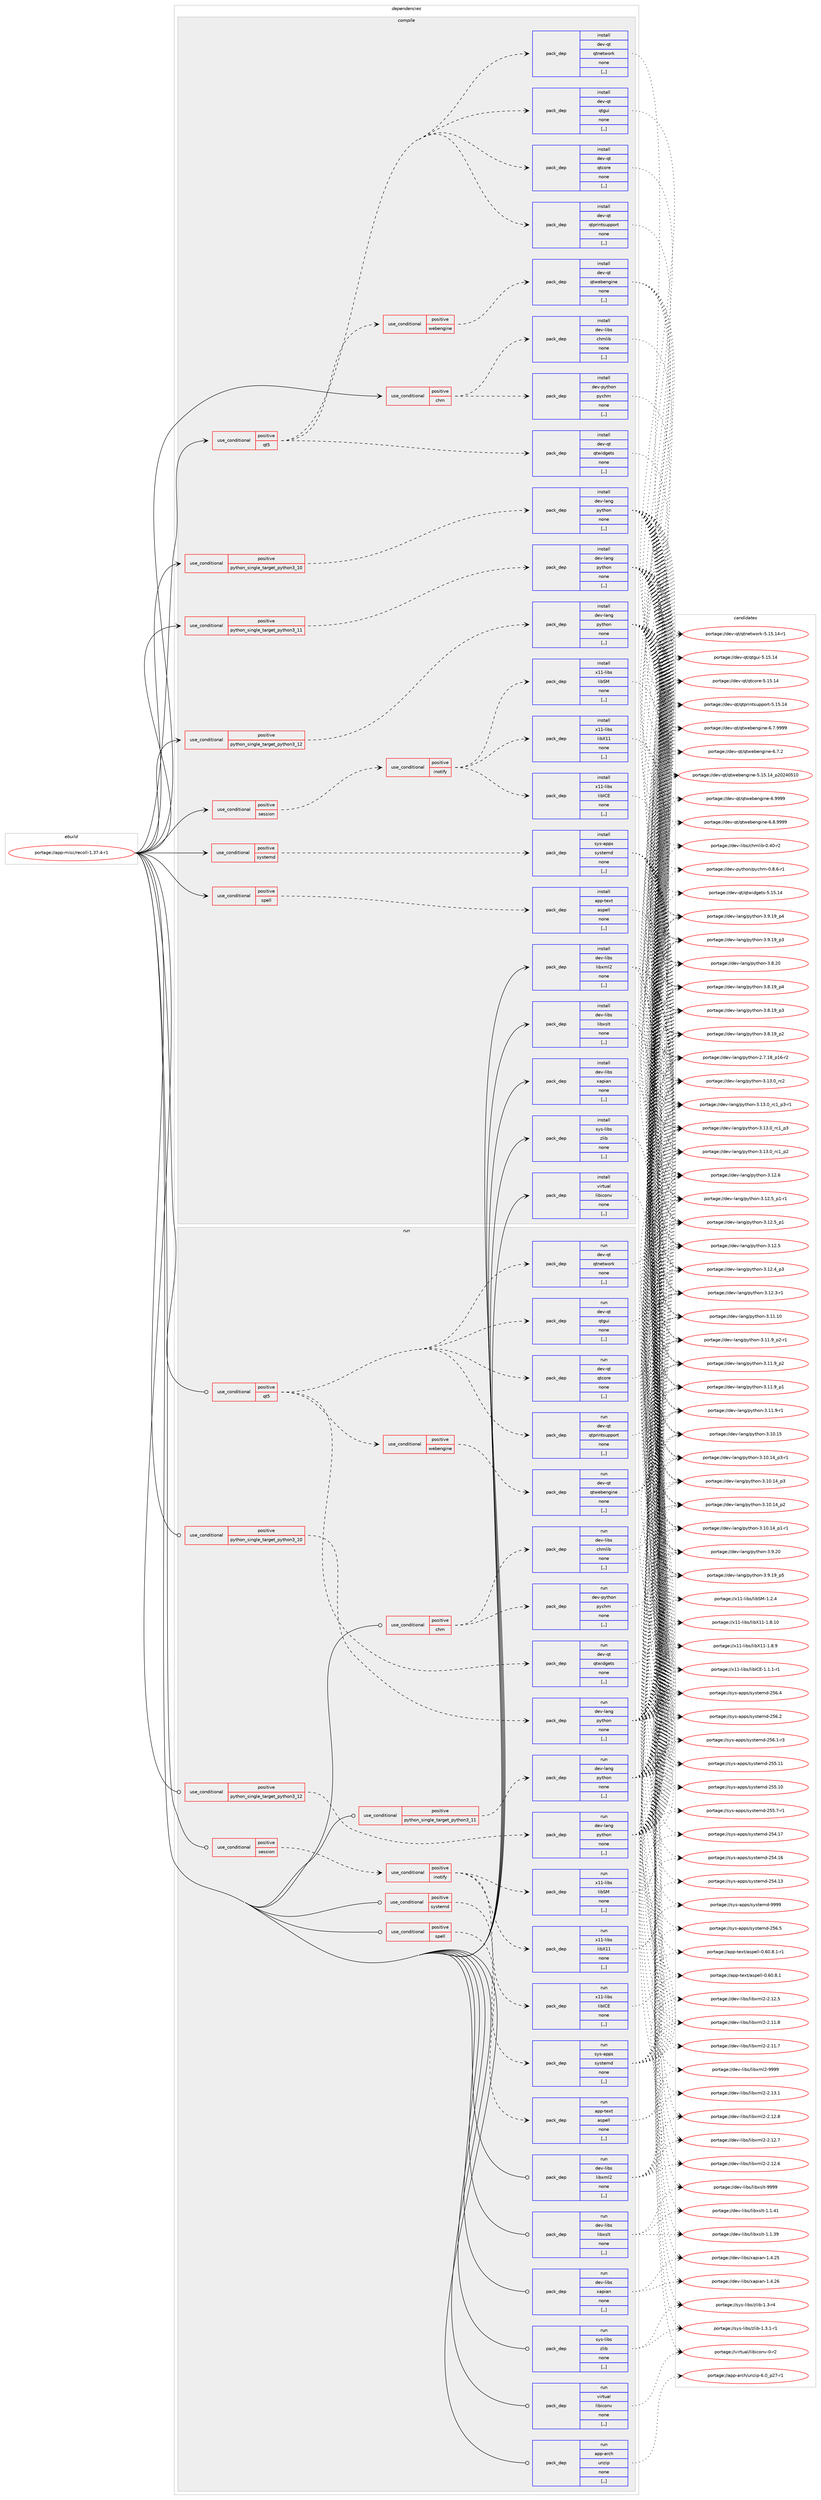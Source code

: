 digraph prolog {

# *************
# Graph options
# *************

newrank=true;
concentrate=true;
compound=true;
graph [rankdir=LR,fontname=Helvetica,fontsize=10,ranksep=1.5];#, ranksep=2.5, nodesep=0.2];
edge  [arrowhead=vee];
node  [fontname=Helvetica,fontsize=10];

# **********
# The ebuild
# **********

subgraph cluster_leftcol {
color=gray;
label=<<i>ebuild</i>>;
id [label="portage://app-misc/recoll-1.37.4-r1", color=red, width=4, href="../app-misc/recoll-1.37.4-r1.svg"];
}

# ****************
# The dependencies
# ****************

subgraph cluster_midcol {
color=gray;
label=<<i>dependencies</i>>;
subgraph cluster_compile {
fillcolor="#eeeeee";
style=filled;
label=<<i>compile</i>>;
subgraph cond142496 {
dependency537383 [label=<<TABLE BORDER="0" CELLBORDER="1" CELLSPACING="0" CELLPADDING="4"><TR><TD ROWSPAN="3" CELLPADDING="10">use_conditional</TD></TR><TR><TD>positive</TD></TR><TR><TD>chm</TD></TR></TABLE>>, shape=none, color=red];
subgraph pack390886 {
dependency537384 [label=<<TABLE BORDER="0" CELLBORDER="1" CELLSPACING="0" CELLPADDING="4" WIDTH="220"><TR><TD ROWSPAN="6" CELLPADDING="30">pack_dep</TD></TR><TR><TD WIDTH="110">install</TD></TR><TR><TD>dev-libs</TD></TR><TR><TD>chmlib</TD></TR><TR><TD>none</TD></TR><TR><TD>[,,]</TD></TR></TABLE>>, shape=none, color=blue];
}
dependency537383:e -> dependency537384:w [weight=20,style="dashed",arrowhead="vee"];
subgraph pack390887 {
dependency537385 [label=<<TABLE BORDER="0" CELLBORDER="1" CELLSPACING="0" CELLPADDING="4" WIDTH="220"><TR><TD ROWSPAN="6" CELLPADDING="30">pack_dep</TD></TR><TR><TD WIDTH="110">install</TD></TR><TR><TD>dev-python</TD></TR><TR><TD>pychm</TD></TR><TR><TD>none</TD></TR><TR><TD>[,,]</TD></TR></TABLE>>, shape=none, color=blue];
}
dependency537383:e -> dependency537385:w [weight=20,style="dashed",arrowhead="vee"];
}
id:e -> dependency537383:w [weight=20,style="solid",arrowhead="vee"];
subgraph cond142497 {
dependency537386 [label=<<TABLE BORDER="0" CELLBORDER="1" CELLSPACING="0" CELLPADDING="4"><TR><TD ROWSPAN="3" CELLPADDING="10">use_conditional</TD></TR><TR><TD>positive</TD></TR><TR><TD>python_single_target_python3_10</TD></TR></TABLE>>, shape=none, color=red];
subgraph pack390888 {
dependency537387 [label=<<TABLE BORDER="0" CELLBORDER="1" CELLSPACING="0" CELLPADDING="4" WIDTH="220"><TR><TD ROWSPAN="6" CELLPADDING="30">pack_dep</TD></TR><TR><TD WIDTH="110">install</TD></TR><TR><TD>dev-lang</TD></TR><TR><TD>python</TD></TR><TR><TD>none</TD></TR><TR><TD>[,,]</TD></TR></TABLE>>, shape=none, color=blue];
}
dependency537386:e -> dependency537387:w [weight=20,style="dashed",arrowhead="vee"];
}
id:e -> dependency537386:w [weight=20,style="solid",arrowhead="vee"];
subgraph cond142498 {
dependency537388 [label=<<TABLE BORDER="0" CELLBORDER="1" CELLSPACING="0" CELLPADDING="4"><TR><TD ROWSPAN="3" CELLPADDING="10">use_conditional</TD></TR><TR><TD>positive</TD></TR><TR><TD>python_single_target_python3_11</TD></TR></TABLE>>, shape=none, color=red];
subgraph pack390889 {
dependency537389 [label=<<TABLE BORDER="0" CELLBORDER="1" CELLSPACING="0" CELLPADDING="4" WIDTH="220"><TR><TD ROWSPAN="6" CELLPADDING="30">pack_dep</TD></TR><TR><TD WIDTH="110">install</TD></TR><TR><TD>dev-lang</TD></TR><TR><TD>python</TD></TR><TR><TD>none</TD></TR><TR><TD>[,,]</TD></TR></TABLE>>, shape=none, color=blue];
}
dependency537388:e -> dependency537389:w [weight=20,style="dashed",arrowhead="vee"];
}
id:e -> dependency537388:w [weight=20,style="solid",arrowhead="vee"];
subgraph cond142499 {
dependency537390 [label=<<TABLE BORDER="0" CELLBORDER="1" CELLSPACING="0" CELLPADDING="4"><TR><TD ROWSPAN="3" CELLPADDING="10">use_conditional</TD></TR><TR><TD>positive</TD></TR><TR><TD>python_single_target_python3_12</TD></TR></TABLE>>, shape=none, color=red];
subgraph pack390890 {
dependency537391 [label=<<TABLE BORDER="0" CELLBORDER="1" CELLSPACING="0" CELLPADDING="4" WIDTH="220"><TR><TD ROWSPAN="6" CELLPADDING="30">pack_dep</TD></TR><TR><TD WIDTH="110">install</TD></TR><TR><TD>dev-lang</TD></TR><TR><TD>python</TD></TR><TR><TD>none</TD></TR><TR><TD>[,,]</TD></TR></TABLE>>, shape=none, color=blue];
}
dependency537390:e -> dependency537391:w [weight=20,style="dashed",arrowhead="vee"];
}
id:e -> dependency537390:w [weight=20,style="solid",arrowhead="vee"];
subgraph cond142500 {
dependency537392 [label=<<TABLE BORDER="0" CELLBORDER="1" CELLSPACING="0" CELLPADDING="4"><TR><TD ROWSPAN="3" CELLPADDING="10">use_conditional</TD></TR><TR><TD>positive</TD></TR><TR><TD>qt5</TD></TR></TABLE>>, shape=none, color=red];
subgraph pack390891 {
dependency537393 [label=<<TABLE BORDER="0" CELLBORDER="1" CELLSPACING="0" CELLPADDING="4" WIDTH="220"><TR><TD ROWSPAN="6" CELLPADDING="30">pack_dep</TD></TR><TR><TD WIDTH="110">install</TD></TR><TR><TD>dev-qt</TD></TR><TR><TD>qtcore</TD></TR><TR><TD>none</TD></TR><TR><TD>[,,]</TD></TR></TABLE>>, shape=none, color=blue];
}
dependency537392:e -> dependency537393:w [weight=20,style="dashed",arrowhead="vee"];
subgraph pack390892 {
dependency537394 [label=<<TABLE BORDER="0" CELLBORDER="1" CELLSPACING="0" CELLPADDING="4" WIDTH="220"><TR><TD ROWSPAN="6" CELLPADDING="30">pack_dep</TD></TR><TR><TD WIDTH="110">install</TD></TR><TR><TD>dev-qt</TD></TR><TR><TD>qtgui</TD></TR><TR><TD>none</TD></TR><TR><TD>[,,]</TD></TR></TABLE>>, shape=none, color=blue];
}
dependency537392:e -> dependency537394:w [weight=20,style="dashed",arrowhead="vee"];
subgraph pack390893 {
dependency537395 [label=<<TABLE BORDER="0" CELLBORDER="1" CELLSPACING="0" CELLPADDING="4" WIDTH="220"><TR><TD ROWSPAN="6" CELLPADDING="30">pack_dep</TD></TR><TR><TD WIDTH="110">install</TD></TR><TR><TD>dev-qt</TD></TR><TR><TD>qtnetwork</TD></TR><TR><TD>none</TD></TR><TR><TD>[,,]</TD></TR></TABLE>>, shape=none, color=blue];
}
dependency537392:e -> dependency537395:w [weight=20,style="dashed",arrowhead="vee"];
subgraph pack390894 {
dependency537396 [label=<<TABLE BORDER="0" CELLBORDER="1" CELLSPACING="0" CELLPADDING="4" WIDTH="220"><TR><TD ROWSPAN="6" CELLPADDING="30">pack_dep</TD></TR><TR><TD WIDTH="110">install</TD></TR><TR><TD>dev-qt</TD></TR><TR><TD>qtprintsupport</TD></TR><TR><TD>none</TD></TR><TR><TD>[,,]</TD></TR></TABLE>>, shape=none, color=blue];
}
dependency537392:e -> dependency537396:w [weight=20,style="dashed",arrowhead="vee"];
subgraph pack390895 {
dependency537397 [label=<<TABLE BORDER="0" CELLBORDER="1" CELLSPACING="0" CELLPADDING="4" WIDTH="220"><TR><TD ROWSPAN="6" CELLPADDING="30">pack_dep</TD></TR><TR><TD WIDTH="110">install</TD></TR><TR><TD>dev-qt</TD></TR><TR><TD>qtwidgets</TD></TR><TR><TD>none</TD></TR><TR><TD>[,,]</TD></TR></TABLE>>, shape=none, color=blue];
}
dependency537392:e -> dependency537397:w [weight=20,style="dashed",arrowhead="vee"];
subgraph cond142501 {
dependency537398 [label=<<TABLE BORDER="0" CELLBORDER="1" CELLSPACING="0" CELLPADDING="4"><TR><TD ROWSPAN="3" CELLPADDING="10">use_conditional</TD></TR><TR><TD>positive</TD></TR><TR><TD>webengine</TD></TR></TABLE>>, shape=none, color=red];
subgraph pack390896 {
dependency537399 [label=<<TABLE BORDER="0" CELLBORDER="1" CELLSPACING="0" CELLPADDING="4" WIDTH="220"><TR><TD ROWSPAN="6" CELLPADDING="30">pack_dep</TD></TR><TR><TD WIDTH="110">install</TD></TR><TR><TD>dev-qt</TD></TR><TR><TD>qtwebengine</TD></TR><TR><TD>none</TD></TR><TR><TD>[,,]</TD></TR></TABLE>>, shape=none, color=blue];
}
dependency537398:e -> dependency537399:w [weight=20,style="dashed",arrowhead="vee"];
}
dependency537392:e -> dependency537398:w [weight=20,style="dashed",arrowhead="vee"];
}
id:e -> dependency537392:w [weight=20,style="solid",arrowhead="vee"];
subgraph cond142502 {
dependency537400 [label=<<TABLE BORDER="0" CELLBORDER="1" CELLSPACING="0" CELLPADDING="4"><TR><TD ROWSPAN="3" CELLPADDING="10">use_conditional</TD></TR><TR><TD>positive</TD></TR><TR><TD>session</TD></TR></TABLE>>, shape=none, color=red];
subgraph cond142503 {
dependency537401 [label=<<TABLE BORDER="0" CELLBORDER="1" CELLSPACING="0" CELLPADDING="4"><TR><TD ROWSPAN="3" CELLPADDING="10">use_conditional</TD></TR><TR><TD>positive</TD></TR><TR><TD>inotify</TD></TR></TABLE>>, shape=none, color=red];
subgraph pack390897 {
dependency537402 [label=<<TABLE BORDER="0" CELLBORDER="1" CELLSPACING="0" CELLPADDING="4" WIDTH="220"><TR><TD ROWSPAN="6" CELLPADDING="30">pack_dep</TD></TR><TR><TD WIDTH="110">install</TD></TR><TR><TD>x11-libs</TD></TR><TR><TD>libSM</TD></TR><TR><TD>none</TD></TR><TR><TD>[,,]</TD></TR></TABLE>>, shape=none, color=blue];
}
dependency537401:e -> dependency537402:w [weight=20,style="dashed",arrowhead="vee"];
subgraph pack390898 {
dependency537403 [label=<<TABLE BORDER="0" CELLBORDER="1" CELLSPACING="0" CELLPADDING="4" WIDTH="220"><TR><TD ROWSPAN="6" CELLPADDING="30">pack_dep</TD></TR><TR><TD WIDTH="110">install</TD></TR><TR><TD>x11-libs</TD></TR><TR><TD>libICE</TD></TR><TR><TD>none</TD></TR><TR><TD>[,,]</TD></TR></TABLE>>, shape=none, color=blue];
}
dependency537401:e -> dependency537403:w [weight=20,style="dashed",arrowhead="vee"];
subgraph pack390899 {
dependency537404 [label=<<TABLE BORDER="0" CELLBORDER="1" CELLSPACING="0" CELLPADDING="4" WIDTH="220"><TR><TD ROWSPAN="6" CELLPADDING="30">pack_dep</TD></TR><TR><TD WIDTH="110">install</TD></TR><TR><TD>x11-libs</TD></TR><TR><TD>libX11</TD></TR><TR><TD>none</TD></TR><TR><TD>[,,]</TD></TR></TABLE>>, shape=none, color=blue];
}
dependency537401:e -> dependency537404:w [weight=20,style="dashed",arrowhead="vee"];
}
dependency537400:e -> dependency537401:w [weight=20,style="dashed",arrowhead="vee"];
}
id:e -> dependency537400:w [weight=20,style="solid",arrowhead="vee"];
subgraph cond142504 {
dependency537405 [label=<<TABLE BORDER="0" CELLBORDER="1" CELLSPACING="0" CELLPADDING="4"><TR><TD ROWSPAN="3" CELLPADDING="10">use_conditional</TD></TR><TR><TD>positive</TD></TR><TR><TD>spell</TD></TR></TABLE>>, shape=none, color=red];
subgraph pack390900 {
dependency537406 [label=<<TABLE BORDER="0" CELLBORDER="1" CELLSPACING="0" CELLPADDING="4" WIDTH="220"><TR><TD ROWSPAN="6" CELLPADDING="30">pack_dep</TD></TR><TR><TD WIDTH="110">install</TD></TR><TR><TD>app-text</TD></TR><TR><TD>aspell</TD></TR><TR><TD>none</TD></TR><TR><TD>[,,]</TD></TR></TABLE>>, shape=none, color=blue];
}
dependency537405:e -> dependency537406:w [weight=20,style="dashed",arrowhead="vee"];
}
id:e -> dependency537405:w [weight=20,style="solid",arrowhead="vee"];
subgraph cond142505 {
dependency537407 [label=<<TABLE BORDER="0" CELLBORDER="1" CELLSPACING="0" CELLPADDING="4"><TR><TD ROWSPAN="3" CELLPADDING="10">use_conditional</TD></TR><TR><TD>positive</TD></TR><TR><TD>systemd</TD></TR></TABLE>>, shape=none, color=red];
subgraph pack390901 {
dependency537408 [label=<<TABLE BORDER="0" CELLBORDER="1" CELLSPACING="0" CELLPADDING="4" WIDTH="220"><TR><TD ROWSPAN="6" CELLPADDING="30">pack_dep</TD></TR><TR><TD WIDTH="110">install</TD></TR><TR><TD>sys-apps</TD></TR><TR><TD>systemd</TD></TR><TR><TD>none</TD></TR><TR><TD>[,,]</TD></TR></TABLE>>, shape=none, color=blue];
}
dependency537407:e -> dependency537408:w [weight=20,style="dashed",arrowhead="vee"];
}
id:e -> dependency537407:w [weight=20,style="solid",arrowhead="vee"];
subgraph pack390902 {
dependency537409 [label=<<TABLE BORDER="0" CELLBORDER="1" CELLSPACING="0" CELLPADDING="4" WIDTH="220"><TR><TD ROWSPAN="6" CELLPADDING="30">pack_dep</TD></TR><TR><TD WIDTH="110">install</TD></TR><TR><TD>dev-libs</TD></TR><TR><TD>libxml2</TD></TR><TR><TD>none</TD></TR><TR><TD>[,,]</TD></TR></TABLE>>, shape=none, color=blue];
}
id:e -> dependency537409:w [weight=20,style="solid",arrowhead="vee"];
subgraph pack390903 {
dependency537410 [label=<<TABLE BORDER="0" CELLBORDER="1" CELLSPACING="0" CELLPADDING="4" WIDTH="220"><TR><TD ROWSPAN="6" CELLPADDING="30">pack_dep</TD></TR><TR><TD WIDTH="110">install</TD></TR><TR><TD>dev-libs</TD></TR><TR><TD>libxslt</TD></TR><TR><TD>none</TD></TR><TR><TD>[,,]</TD></TR></TABLE>>, shape=none, color=blue];
}
id:e -> dependency537410:w [weight=20,style="solid",arrowhead="vee"];
subgraph pack390904 {
dependency537411 [label=<<TABLE BORDER="0" CELLBORDER="1" CELLSPACING="0" CELLPADDING="4" WIDTH="220"><TR><TD ROWSPAN="6" CELLPADDING="30">pack_dep</TD></TR><TR><TD WIDTH="110">install</TD></TR><TR><TD>dev-libs</TD></TR><TR><TD>xapian</TD></TR><TR><TD>none</TD></TR><TR><TD>[,,]</TD></TR></TABLE>>, shape=none, color=blue];
}
id:e -> dependency537411:w [weight=20,style="solid",arrowhead="vee"];
subgraph pack390905 {
dependency537412 [label=<<TABLE BORDER="0" CELLBORDER="1" CELLSPACING="0" CELLPADDING="4" WIDTH="220"><TR><TD ROWSPAN="6" CELLPADDING="30">pack_dep</TD></TR><TR><TD WIDTH="110">install</TD></TR><TR><TD>sys-libs</TD></TR><TR><TD>zlib</TD></TR><TR><TD>none</TD></TR><TR><TD>[,,]</TD></TR></TABLE>>, shape=none, color=blue];
}
id:e -> dependency537412:w [weight=20,style="solid",arrowhead="vee"];
subgraph pack390906 {
dependency537413 [label=<<TABLE BORDER="0" CELLBORDER="1" CELLSPACING="0" CELLPADDING="4" WIDTH="220"><TR><TD ROWSPAN="6" CELLPADDING="30">pack_dep</TD></TR><TR><TD WIDTH="110">install</TD></TR><TR><TD>virtual</TD></TR><TR><TD>libiconv</TD></TR><TR><TD>none</TD></TR><TR><TD>[,,]</TD></TR></TABLE>>, shape=none, color=blue];
}
id:e -> dependency537413:w [weight=20,style="solid",arrowhead="vee"];
}
subgraph cluster_compileandrun {
fillcolor="#eeeeee";
style=filled;
label=<<i>compile and run</i>>;
}
subgraph cluster_run {
fillcolor="#eeeeee";
style=filled;
label=<<i>run</i>>;
subgraph cond142506 {
dependency537414 [label=<<TABLE BORDER="0" CELLBORDER="1" CELLSPACING="0" CELLPADDING="4"><TR><TD ROWSPAN="3" CELLPADDING="10">use_conditional</TD></TR><TR><TD>positive</TD></TR><TR><TD>chm</TD></TR></TABLE>>, shape=none, color=red];
subgraph pack390907 {
dependency537415 [label=<<TABLE BORDER="0" CELLBORDER="1" CELLSPACING="0" CELLPADDING="4" WIDTH="220"><TR><TD ROWSPAN="6" CELLPADDING="30">pack_dep</TD></TR><TR><TD WIDTH="110">run</TD></TR><TR><TD>dev-libs</TD></TR><TR><TD>chmlib</TD></TR><TR><TD>none</TD></TR><TR><TD>[,,]</TD></TR></TABLE>>, shape=none, color=blue];
}
dependency537414:e -> dependency537415:w [weight=20,style="dashed",arrowhead="vee"];
subgraph pack390908 {
dependency537416 [label=<<TABLE BORDER="0" CELLBORDER="1" CELLSPACING="0" CELLPADDING="4" WIDTH="220"><TR><TD ROWSPAN="6" CELLPADDING="30">pack_dep</TD></TR><TR><TD WIDTH="110">run</TD></TR><TR><TD>dev-python</TD></TR><TR><TD>pychm</TD></TR><TR><TD>none</TD></TR><TR><TD>[,,]</TD></TR></TABLE>>, shape=none, color=blue];
}
dependency537414:e -> dependency537416:w [weight=20,style="dashed",arrowhead="vee"];
}
id:e -> dependency537414:w [weight=20,style="solid",arrowhead="odot"];
subgraph cond142507 {
dependency537417 [label=<<TABLE BORDER="0" CELLBORDER="1" CELLSPACING="0" CELLPADDING="4"><TR><TD ROWSPAN="3" CELLPADDING="10">use_conditional</TD></TR><TR><TD>positive</TD></TR><TR><TD>python_single_target_python3_10</TD></TR></TABLE>>, shape=none, color=red];
subgraph pack390909 {
dependency537418 [label=<<TABLE BORDER="0" CELLBORDER="1" CELLSPACING="0" CELLPADDING="4" WIDTH="220"><TR><TD ROWSPAN="6" CELLPADDING="30">pack_dep</TD></TR><TR><TD WIDTH="110">run</TD></TR><TR><TD>dev-lang</TD></TR><TR><TD>python</TD></TR><TR><TD>none</TD></TR><TR><TD>[,,]</TD></TR></TABLE>>, shape=none, color=blue];
}
dependency537417:e -> dependency537418:w [weight=20,style="dashed",arrowhead="vee"];
}
id:e -> dependency537417:w [weight=20,style="solid",arrowhead="odot"];
subgraph cond142508 {
dependency537419 [label=<<TABLE BORDER="0" CELLBORDER="1" CELLSPACING="0" CELLPADDING="4"><TR><TD ROWSPAN="3" CELLPADDING="10">use_conditional</TD></TR><TR><TD>positive</TD></TR><TR><TD>python_single_target_python3_11</TD></TR></TABLE>>, shape=none, color=red];
subgraph pack390910 {
dependency537420 [label=<<TABLE BORDER="0" CELLBORDER="1" CELLSPACING="0" CELLPADDING="4" WIDTH="220"><TR><TD ROWSPAN="6" CELLPADDING="30">pack_dep</TD></TR><TR><TD WIDTH="110">run</TD></TR><TR><TD>dev-lang</TD></TR><TR><TD>python</TD></TR><TR><TD>none</TD></TR><TR><TD>[,,]</TD></TR></TABLE>>, shape=none, color=blue];
}
dependency537419:e -> dependency537420:w [weight=20,style="dashed",arrowhead="vee"];
}
id:e -> dependency537419:w [weight=20,style="solid",arrowhead="odot"];
subgraph cond142509 {
dependency537421 [label=<<TABLE BORDER="0" CELLBORDER="1" CELLSPACING="0" CELLPADDING="4"><TR><TD ROWSPAN="3" CELLPADDING="10">use_conditional</TD></TR><TR><TD>positive</TD></TR><TR><TD>python_single_target_python3_12</TD></TR></TABLE>>, shape=none, color=red];
subgraph pack390911 {
dependency537422 [label=<<TABLE BORDER="0" CELLBORDER="1" CELLSPACING="0" CELLPADDING="4" WIDTH="220"><TR><TD ROWSPAN="6" CELLPADDING="30">pack_dep</TD></TR><TR><TD WIDTH="110">run</TD></TR><TR><TD>dev-lang</TD></TR><TR><TD>python</TD></TR><TR><TD>none</TD></TR><TR><TD>[,,]</TD></TR></TABLE>>, shape=none, color=blue];
}
dependency537421:e -> dependency537422:w [weight=20,style="dashed",arrowhead="vee"];
}
id:e -> dependency537421:w [weight=20,style="solid",arrowhead="odot"];
subgraph cond142510 {
dependency537423 [label=<<TABLE BORDER="0" CELLBORDER="1" CELLSPACING="0" CELLPADDING="4"><TR><TD ROWSPAN="3" CELLPADDING="10">use_conditional</TD></TR><TR><TD>positive</TD></TR><TR><TD>qt5</TD></TR></TABLE>>, shape=none, color=red];
subgraph pack390912 {
dependency537424 [label=<<TABLE BORDER="0" CELLBORDER="1" CELLSPACING="0" CELLPADDING="4" WIDTH="220"><TR><TD ROWSPAN="6" CELLPADDING="30">pack_dep</TD></TR><TR><TD WIDTH="110">run</TD></TR><TR><TD>dev-qt</TD></TR><TR><TD>qtcore</TD></TR><TR><TD>none</TD></TR><TR><TD>[,,]</TD></TR></TABLE>>, shape=none, color=blue];
}
dependency537423:e -> dependency537424:w [weight=20,style="dashed",arrowhead="vee"];
subgraph pack390913 {
dependency537425 [label=<<TABLE BORDER="0" CELLBORDER="1" CELLSPACING="0" CELLPADDING="4" WIDTH="220"><TR><TD ROWSPAN="6" CELLPADDING="30">pack_dep</TD></TR><TR><TD WIDTH="110">run</TD></TR><TR><TD>dev-qt</TD></TR><TR><TD>qtgui</TD></TR><TR><TD>none</TD></TR><TR><TD>[,,]</TD></TR></TABLE>>, shape=none, color=blue];
}
dependency537423:e -> dependency537425:w [weight=20,style="dashed",arrowhead="vee"];
subgraph pack390914 {
dependency537426 [label=<<TABLE BORDER="0" CELLBORDER="1" CELLSPACING="0" CELLPADDING="4" WIDTH="220"><TR><TD ROWSPAN="6" CELLPADDING="30">pack_dep</TD></TR><TR><TD WIDTH="110">run</TD></TR><TR><TD>dev-qt</TD></TR><TR><TD>qtnetwork</TD></TR><TR><TD>none</TD></TR><TR><TD>[,,]</TD></TR></TABLE>>, shape=none, color=blue];
}
dependency537423:e -> dependency537426:w [weight=20,style="dashed",arrowhead="vee"];
subgraph pack390915 {
dependency537427 [label=<<TABLE BORDER="0" CELLBORDER="1" CELLSPACING="0" CELLPADDING="4" WIDTH="220"><TR><TD ROWSPAN="6" CELLPADDING="30">pack_dep</TD></TR><TR><TD WIDTH="110">run</TD></TR><TR><TD>dev-qt</TD></TR><TR><TD>qtprintsupport</TD></TR><TR><TD>none</TD></TR><TR><TD>[,,]</TD></TR></TABLE>>, shape=none, color=blue];
}
dependency537423:e -> dependency537427:w [weight=20,style="dashed",arrowhead="vee"];
subgraph pack390916 {
dependency537428 [label=<<TABLE BORDER="0" CELLBORDER="1" CELLSPACING="0" CELLPADDING="4" WIDTH="220"><TR><TD ROWSPAN="6" CELLPADDING="30">pack_dep</TD></TR><TR><TD WIDTH="110">run</TD></TR><TR><TD>dev-qt</TD></TR><TR><TD>qtwidgets</TD></TR><TR><TD>none</TD></TR><TR><TD>[,,]</TD></TR></TABLE>>, shape=none, color=blue];
}
dependency537423:e -> dependency537428:w [weight=20,style="dashed",arrowhead="vee"];
subgraph cond142511 {
dependency537429 [label=<<TABLE BORDER="0" CELLBORDER="1" CELLSPACING="0" CELLPADDING="4"><TR><TD ROWSPAN="3" CELLPADDING="10">use_conditional</TD></TR><TR><TD>positive</TD></TR><TR><TD>webengine</TD></TR></TABLE>>, shape=none, color=red];
subgraph pack390917 {
dependency537430 [label=<<TABLE BORDER="0" CELLBORDER="1" CELLSPACING="0" CELLPADDING="4" WIDTH="220"><TR><TD ROWSPAN="6" CELLPADDING="30">pack_dep</TD></TR><TR><TD WIDTH="110">run</TD></TR><TR><TD>dev-qt</TD></TR><TR><TD>qtwebengine</TD></TR><TR><TD>none</TD></TR><TR><TD>[,,]</TD></TR></TABLE>>, shape=none, color=blue];
}
dependency537429:e -> dependency537430:w [weight=20,style="dashed",arrowhead="vee"];
}
dependency537423:e -> dependency537429:w [weight=20,style="dashed",arrowhead="vee"];
}
id:e -> dependency537423:w [weight=20,style="solid",arrowhead="odot"];
subgraph cond142512 {
dependency537431 [label=<<TABLE BORDER="0" CELLBORDER="1" CELLSPACING="0" CELLPADDING="4"><TR><TD ROWSPAN="3" CELLPADDING="10">use_conditional</TD></TR><TR><TD>positive</TD></TR><TR><TD>session</TD></TR></TABLE>>, shape=none, color=red];
subgraph cond142513 {
dependency537432 [label=<<TABLE BORDER="0" CELLBORDER="1" CELLSPACING="0" CELLPADDING="4"><TR><TD ROWSPAN="3" CELLPADDING="10">use_conditional</TD></TR><TR><TD>positive</TD></TR><TR><TD>inotify</TD></TR></TABLE>>, shape=none, color=red];
subgraph pack390918 {
dependency537433 [label=<<TABLE BORDER="0" CELLBORDER="1" CELLSPACING="0" CELLPADDING="4" WIDTH="220"><TR><TD ROWSPAN="6" CELLPADDING="30">pack_dep</TD></TR><TR><TD WIDTH="110">run</TD></TR><TR><TD>x11-libs</TD></TR><TR><TD>libSM</TD></TR><TR><TD>none</TD></TR><TR><TD>[,,]</TD></TR></TABLE>>, shape=none, color=blue];
}
dependency537432:e -> dependency537433:w [weight=20,style="dashed",arrowhead="vee"];
subgraph pack390919 {
dependency537434 [label=<<TABLE BORDER="0" CELLBORDER="1" CELLSPACING="0" CELLPADDING="4" WIDTH="220"><TR><TD ROWSPAN="6" CELLPADDING="30">pack_dep</TD></TR><TR><TD WIDTH="110">run</TD></TR><TR><TD>x11-libs</TD></TR><TR><TD>libICE</TD></TR><TR><TD>none</TD></TR><TR><TD>[,,]</TD></TR></TABLE>>, shape=none, color=blue];
}
dependency537432:e -> dependency537434:w [weight=20,style="dashed",arrowhead="vee"];
subgraph pack390920 {
dependency537435 [label=<<TABLE BORDER="0" CELLBORDER="1" CELLSPACING="0" CELLPADDING="4" WIDTH="220"><TR><TD ROWSPAN="6" CELLPADDING="30">pack_dep</TD></TR><TR><TD WIDTH="110">run</TD></TR><TR><TD>x11-libs</TD></TR><TR><TD>libX11</TD></TR><TR><TD>none</TD></TR><TR><TD>[,,]</TD></TR></TABLE>>, shape=none, color=blue];
}
dependency537432:e -> dependency537435:w [weight=20,style="dashed",arrowhead="vee"];
}
dependency537431:e -> dependency537432:w [weight=20,style="dashed",arrowhead="vee"];
}
id:e -> dependency537431:w [weight=20,style="solid",arrowhead="odot"];
subgraph cond142514 {
dependency537436 [label=<<TABLE BORDER="0" CELLBORDER="1" CELLSPACING="0" CELLPADDING="4"><TR><TD ROWSPAN="3" CELLPADDING="10">use_conditional</TD></TR><TR><TD>positive</TD></TR><TR><TD>spell</TD></TR></TABLE>>, shape=none, color=red];
subgraph pack390921 {
dependency537437 [label=<<TABLE BORDER="0" CELLBORDER="1" CELLSPACING="0" CELLPADDING="4" WIDTH="220"><TR><TD ROWSPAN="6" CELLPADDING="30">pack_dep</TD></TR><TR><TD WIDTH="110">run</TD></TR><TR><TD>app-text</TD></TR><TR><TD>aspell</TD></TR><TR><TD>none</TD></TR><TR><TD>[,,]</TD></TR></TABLE>>, shape=none, color=blue];
}
dependency537436:e -> dependency537437:w [weight=20,style="dashed",arrowhead="vee"];
}
id:e -> dependency537436:w [weight=20,style="solid",arrowhead="odot"];
subgraph cond142515 {
dependency537438 [label=<<TABLE BORDER="0" CELLBORDER="1" CELLSPACING="0" CELLPADDING="4"><TR><TD ROWSPAN="3" CELLPADDING="10">use_conditional</TD></TR><TR><TD>positive</TD></TR><TR><TD>systemd</TD></TR></TABLE>>, shape=none, color=red];
subgraph pack390922 {
dependency537439 [label=<<TABLE BORDER="0" CELLBORDER="1" CELLSPACING="0" CELLPADDING="4" WIDTH="220"><TR><TD ROWSPAN="6" CELLPADDING="30">pack_dep</TD></TR><TR><TD WIDTH="110">run</TD></TR><TR><TD>sys-apps</TD></TR><TR><TD>systemd</TD></TR><TR><TD>none</TD></TR><TR><TD>[,,]</TD></TR></TABLE>>, shape=none, color=blue];
}
dependency537438:e -> dependency537439:w [weight=20,style="dashed",arrowhead="vee"];
}
id:e -> dependency537438:w [weight=20,style="solid",arrowhead="odot"];
subgraph pack390923 {
dependency537440 [label=<<TABLE BORDER="0" CELLBORDER="1" CELLSPACING="0" CELLPADDING="4" WIDTH="220"><TR><TD ROWSPAN="6" CELLPADDING="30">pack_dep</TD></TR><TR><TD WIDTH="110">run</TD></TR><TR><TD>app-arch</TD></TR><TR><TD>unzip</TD></TR><TR><TD>none</TD></TR><TR><TD>[,,]</TD></TR></TABLE>>, shape=none, color=blue];
}
id:e -> dependency537440:w [weight=20,style="solid",arrowhead="odot"];
subgraph pack390924 {
dependency537441 [label=<<TABLE BORDER="0" CELLBORDER="1" CELLSPACING="0" CELLPADDING="4" WIDTH="220"><TR><TD ROWSPAN="6" CELLPADDING="30">pack_dep</TD></TR><TR><TD WIDTH="110">run</TD></TR><TR><TD>dev-libs</TD></TR><TR><TD>libxml2</TD></TR><TR><TD>none</TD></TR><TR><TD>[,,]</TD></TR></TABLE>>, shape=none, color=blue];
}
id:e -> dependency537441:w [weight=20,style="solid",arrowhead="odot"];
subgraph pack390925 {
dependency537442 [label=<<TABLE BORDER="0" CELLBORDER="1" CELLSPACING="0" CELLPADDING="4" WIDTH="220"><TR><TD ROWSPAN="6" CELLPADDING="30">pack_dep</TD></TR><TR><TD WIDTH="110">run</TD></TR><TR><TD>dev-libs</TD></TR><TR><TD>libxslt</TD></TR><TR><TD>none</TD></TR><TR><TD>[,,]</TD></TR></TABLE>>, shape=none, color=blue];
}
id:e -> dependency537442:w [weight=20,style="solid",arrowhead="odot"];
subgraph pack390926 {
dependency537443 [label=<<TABLE BORDER="0" CELLBORDER="1" CELLSPACING="0" CELLPADDING="4" WIDTH="220"><TR><TD ROWSPAN="6" CELLPADDING="30">pack_dep</TD></TR><TR><TD WIDTH="110">run</TD></TR><TR><TD>dev-libs</TD></TR><TR><TD>xapian</TD></TR><TR><TD>none</TD></TR><TR><TD>[,,]</TD></TR></TABLE>>, shape=none, color=blue];
}
id:e -> dependency537443:w [weight=20,style="solid",arrowhead="odot"];
subgraph pack390927 {
dependency537444 [label=<<TABLE BORDER="0" CELLBORDER="1" CELLSPACING="0" CELLPADDING="4" WIDTH="220"><TR><TD ROWSPAN="6" CELLPADDING="30">pack_dep</TD></TR><TR><TD WIDTH="110">run</TD></TR><TR><TD>sys-libs</TD></TR><TR><TD>zlib</TD></TR><TR><TD>none</TD></TR><TR><TD>[,,]</TD></TR></TABLE>>, shape=none, color=blue];
}
id:e -> dependency537444:w [weight=20,style="solid",arrowhead="odot"];
subgraph pack390928 {
dependency537445 [label=<<TABLE BORDER="0" CELLBORDER="1" CELLSPACING="0" CELLPADDING="4" WIDTH="220"><TR><TD ROWSPAN="6" CELLPADDING="30">pack_dep</TD></TR><TR><TD WIDTH="110">run</TD></TR><TR><TD>virtual</TD></TR><TR><TD>libiconv</TD></TR><TR><TD>none</TD></TR><TR><TD>[,,]</TD></TR></TABLE>>, shape=none, color=blue];
}
id:e -> dependency537445:w [weight=20,style="solid",arrowhead="odot"];
}
}

# **************
# The candidates
# **************

subgraph cluster_choices {
rank=same;
color=gray;
label=<<i>candidates</i>>;

subgraph choice390886 {
color=black;
nodesep=1;
choice100101118451081059811547991041091081059845484652484511450 [label="portage://dev-libs/chmlib-0.40-r2", color=red, width=4,href="../dev-libs/chmlib-0.40-r2.svg"];
dependency537384:e -> choice100101118451081059811547991041091081059845484652484511450:w [style=dotted,weight="100"];
}
subgraph choice390887 {
color=black;
nodesep=1;
choice1001011184511212111610411111047112121991041094548465646544511449 [label="portage://dev-python/pychm-0.8.6-r1", color=red, width=4,href="../dev-python/pychm-0.8.6-r1.svg"];
dependency537385:e -> choice1001011184511212111610411111047112121991041094548465646544511449:w [style=dotted,weight="100"];
}
subgraph choice390888 {
color=black;
nodesep=1;
choice10010111845108971101034711212111610411111045514649514648951149950 [label="portage://dev-lang/python-3.13.0_rc2", color=red, width=4,href="../dev-lang/python-3.13.0_rc2.svg"];
choice1001011184510897110103471121211161041111104551464951464895114994995112514511449 [label="portage://dev-lang/python-3.13.0_rc1_p3-r1", color=red, width=4,href="../dev-lang/python-3.13.0_rc1_p3-r1.svg"];
choice100101118451089711010347112121116104111110455146495146489511499499511251 [label="portage://dev-lang/python-3.13.0_rc1_p3", color=red, width=4,href="../dev-lang/python-3.13.0_rc1_p3.svg"];
choice100101118451089711010347112121116104111110455146495146489511499499511250 [label="portage://dev-lang/python-3.13.0_rc1_p2", color=red, width=4,href="../dev-lang/python-3.13.0_rc1_p2.svg"];
choice10010111845108971101034711212111610411111045514649504654 [label="portage://dev-lang/python-3.12.6", color=red, width=4,href="../dev-lang/python-3.12.6.svg"];
choice1001011184510897110103471121211161041111104551464950465395112494511449 [label="portage://dev-lang/python-3.12.5_p1-r1", color=red, width=4,href="../dev-lang/python-3.12.5_p1-r1.svg"];
choice100101118451089711010347112121116104111110455146495046539511249 [label="portage://dev-lang/python-3.12.5_p1", color=red, width=4,href="../dev-lang/python-3.12.5_p1.svg"];
choice10010111845108971101034711212111610411111045514649504653 [label="portage://dev-lang/python-3.12.5", color=red, width=4,href="../dev-lang/python-3.12.5.svg"];
choice100101118451089711010347112121116104111110455146495046529511251 [label="portage://dev-lang/python-3.12.4_p3", color=red, width=4,href="../dev-lang/python-3.12.4_p3.svg"];
choice100101118451089711010347112121116104111110455146495046514511449 [label="portage://dev-lang/python-3.12.3-r1", color=red, width=4,href="../dev-lang/python-3.12.3-r1.svg"];
choice1001011184510897110103471121211161041111104551464949464948 [label="portage://dev-lang/python-3.11.10", color=red, width=4,href="../dev-lang/python-3.11.10.svg"];
choice1001011184510897110103471121211161041111104551464949465795112504511449 [label="portage://dev-lang/python-3.11.9_p2-r1", color=red, width=4,href="../dev-lang/python-3.11.9_p2-r1.svg"];
choice100101118451089711010347112121116104111110455146494946579511250 [label="portage://dev-lang/python-3.11.9_p2", color=red, width=4,href="../dev-lang/python-3.11.9_p2.svg"];
choice100101118451089711010347112121116104111110455146494946579511249 [label="portage://dev-lang/python-3.11.9_p1", color=red, width=4,href="../dev-lang/python-3.11.9_p1.svg"];
choice100101118451089711010347112121116104111110455146494946574511449 [label="portage://dev-lang/python-3.11.9-r1", color=red, width=4,href="../dev-lang/python-3.11.9-r1.svg"];
choice1001011184510897110103471121211161041111104551464948464953 [label="portage://dev-lang/python-3.10.15", color=red, width=4,href="../dev-lang/python-3.10.15.svg"];
choice100101118451089711010347112121116104111110455146494846495295112514511449 [label="portage://dev-lang/python-3.10.14_p3-r1", color=red, width=4,href="../dev-lang/python-3.10.14_p3-r1.svg"];
choice10010111845108971101034711212111610411111045514649484649529511251 [label="portage://dev-lang/python-3.10.14_p3", color=red, width=4,href="../dev-lang/python-3.10.14_p3.svg"];
choice10010111845108971101034711212111610411111045514649484649529511250 [label="portage://dev-lang/python-3.10.14_p2", color=red, width=4,href="../dev-lang/python-3.10.14_p2.svg"];
choice100101118451089711010347112121116104111110455146494846495295112494511449 [label="portage://dev-lang/python-3.10.14_p1-r1", color=red, width=4,href="../dev-lang/python-3.10.14_p1-r1.svg"];
choice10010111845108971101034711212111610411111045514657465048 [label="portage://dev-lang/python-3.9.20", color=red, width=4,href="../dev-lang/python-3.9.20.svg"];
choice100101118451089711010347112121116104111110455146574649579511253 [label="portage://dev-lang/python-3.9.19_p5", color=red, width=4,href="../dev-lang/python-3.9.19_p5.svg"];
choice100101118451089711010347112121116104111110455146574649579511252 [label="portage://dev-lang/python-3.9.19_p4", color=red, width=4,href="../dev-lang/python-3.9.19_p4.svg"];
choice100101118451089711010347112121116104111110455146574649579511251 [label="portage://dev-lang/python-3.9.19_p3", color=red, width=4,href="../dev-lang/python-3.9.19_p3.svg"];
choice10010111845108971101034711212111610411111045514656465048 [label="portage://dev-lang/python-3.8.20", color=red, width=4,href="../dev-lang/python-3.8.20.svg"];
choice100101118451089711010347112121116104111110455146564649579511252 [label="portage://dev-lang/python-3.8.19_p4", color=red, width=4,href="../dev-lang/python-3.8.19_p4.svg"];
choice100101118451089711010347112121116104111110455146564649579511251 [label="portage://dev-lang/python-3.8.19_p3", color=red, width=4,href="../dev-lang/python-3.8.19_p3.svg"];
choice100101118451089711010347112121116104111110455146564649579511250 [label="portage://dev-lang/python-3.8.19_p2", color=red, width=4,href="../dev-lang/python-3.8.19_p2.svg"];
choice100101118451089711010347112121116104111110455046554649569511249544511450 [label="portage://dev-lang/python-2.7.18_p16-r2", color=red, width=4,href="../dev-lang/python-2.7.18_p16-r2.svg"];
dependency537387:e -> choice10010111845108971101034711212111610411111045514649514648951149950:w [style=dotted,weight="100"];
dependency537387:e -> choice1001011184510897110103471121211161041111104551464951464895114994995112514511449:w [style=dotted,weight="100"];
dependency537387:e -> choice100101118451089711010347112121116104111110455146495146489511499499511251:w [style=dotted,weight="100"];
dependency537387:e -> choice100101118451089711010347112121116104111110455146495146489511499499511250:w [style=dotted,weight="100"];
dependency537387:e -> choice10010111845108971101034711212111610411111045514649504654:w [style=dotted,weight="100"];
dependency537387:e -> choice1001011184510897110103471121211161041111104551464950465395112494511449:w [style=dotted,weight="100"];
dependency537387:e -> choice100101118451089711010347112121116104111110455146495046539511249:w [style=dotted,weight="100"];
dependency537387:e -> choice10010111845108971101034711212111610411111045514649504653:w [style=dotted,weight="100"];
dependency537387:e -> choice100101118451089711010347112121116104111110455146495046529511251:w [style=dotted,weight="100"];
dependency537387:e -> choice100101118451089711010347112121116104111110455146495046514511449:w [style=dotted,weight="100"];
dependency537387:e -> choice1001011184510897110103471121211161041111104551464949464948:w [style=dotted,weight="100"];
dependency537387:e -> choice1001011184510897110103471121211161041111104551464949465795112504511449:w [style=dotted,weight="100"];
dependency537387:e -> choice100101118451089711010347112121116104111110455146494946579511250:w [style=dotted,weight="100"];
dependency537387:e -> choice100101118451089711010347112121116104111110455146494946579511249:w [style=dotted,weight="100"];
dependency537387:e -> choice100101118451089711010347112121116104111110455146494946574511449:w [style=dotted,weight="100"];
dependency537387:e -> choice1001011184510897110103471121211161041111104551464948464953:w [style=dotted,weight="100"];
dependency537387:e -> choice100101118451089711010347112121116104111110455146494846495295112514511449:w [style=dotted,weight="100"];
dependency537387:e -> choice10010111845108971101034711212111610411111045514649484649529511251:w [style=dotted,weight="100"];
dependency537387:e -> choice10010111845108971101034711212111610411111045514649484649529511250:w [style=dotted,weight="100"];
dependency537387:e -> choice100101118451089711010347112121116104111110455146494846495295112494511449:w [style=dotted,weight="100"];
dependency537387:e -> choice10010111845108971101034711212111610411111045514657465048:w [style=dotted,weight="100"];
dependency537387:e -> choice100101118451089711010347112121116104111110455146574649579511253:w [style=dotted,weight="100"];
dependency537387:e -> choice100101118451089711010347112121116104111110455146574649579511252:w [style=dotted,weight="100"];
dependency537387:e -> choice100101118451089711010347112121116104111110455146574649579511251:w [style=dotted,weight="100"];
dependency537387:e -> choice10010111845108971101034711212111610411111045514656465048:w [style=dotted,weight="100"];
dependency537387:e -> choice100101118451089711010347112121116104111110455146564649579511252:w [style=dotted,weight="100"];
dependency537387:e -> choice100101118451089711010347112121116104111110455146564649579511251:w [style=dotted,weight="100"];
dependency537387:e -> choice100101118451089711010347112121116104111110455146564649579511250:w [style=dotted,weight="100"];
dependency537387:e -> choice100101118451089711010347112121116104111110455046554649569511249544511450:w [style=dotted,weight="100"];
}
subgraph choice390889 {
color=black;
nodesep=1;
choice10010111845108971101034711212111610411111045514649514648951149950 [label="portage://dev-lang/python-3.13.0_rc2", color=red, width=4,href="../dev-lang/python-3.13.0_rc2.svg"];
choice1001011184510897110103471121211161041111104551464951464895114994995112514511449 [label="portage://dev-lang/python-3.13.0_rc1_p3-r1", color=red, width=4,href="../dev-lang/python-3.13.0_rc1_p3-r1.svg"];
choice100101118451089711010347112121116104111110455146495146489511499499511251 [label="portage://dev-lang/python-3.13.0_rc1_p3", color=red, width=4,href="../dev-lang/python-3.13.0_rc1_p3.svg"];
choice100101118451089711010347112121116104111110455146495146489511499499511250 [label="portage://dev-lang/python-3.13.0_rc1_p2", color=red, width=4,href="../dev-lang/python-3.13.0_rc1_p2.svg"];
choice10010111845108971101034711212111610411111045514649504654 [label="portage://dev-lang/python-3.12.6", color=red, width=4,href="../dev-lang/python-3.12.6.svg"];
choice1001011184510897110103471121211161041111104551464950465395112494511449 [label="portage://dev-lang/python-3.12.5_p1-r1", color=red, width=4,href="../dev-lang/python-3.12.5_p1-r1.svg"];
choice100101118451089711010347112121116104111110455146495046539511249 [label="portage://dev-lang/python-3.12.5_p1", color=red, width=4,href="../dev-lang/python-3.12.5_p1.svg"];
choice10010111845108971101034711212111610411111045514649504653 [label="portage://dev-lang/python-3.12.5", color=red, width=4,href="../dev-lang/python-3.12.5.svg"];
choice100101118451089711010347112121116104111110455146495046529511251 [label="portage://dev-lang/python-3.12.4_p3", color=red, width=4,href="../dev-lang/python-3.12.4_p3.svg"];
choice100101118451089711010347112121116104111110455146495046514511449 [label="portage://dev-lang/python-3.12.3-r1", color=red, width=4,href="../dev-lang/python-3.12.3-r1.svg"];
choice1001011184510897110103471121211161041111104551464949464948 [label="portage://dev-lang/python-3.11.10", color=red, width=4,href="../dev-lang/python-3.11.10.svg"];
choice1001011184510897110103471121211161041111104551464949465795112504511449 [label="portage://dev-lang/python-3.11.9_p2-r1", color=red, width=4,href="../dev-lang/python-3.11.9_p2-r1.svg"];
choice100101118451089711010347112121116104111110455146494946579511250 [label="portage://dev-lang/python-3.11.9_p2", color=red, width=4,href="../dev-lang/python-3.11.9_p2.svg"];
choice100101118451089711010347112121116104111110455146494946579511249 [label="portage://dev-lang/python-3.11.9_p1", color=red, width=4,href="../dev-lang/python-3.11.9_p1.svg"];
choice100101118451089711010347112121116104111110455146494946574511449 [label="portage://dev-lang/python-3.11.9-r1", color=red, width=4,href="../dev-lang/python-3.11.9-r1.svg"];
choice1001011184510897110103471121211161041111104551464948464953 [label="portage://dev-lang/python-3.10.15", color=red, width=4,href="../dev-lang/python-3.10.15.svg"];
choice100101118451089711010347112121116104111110455146494846495295112514511449 [label="portage://dev-lang/python-3.10.14_p3-r1", color=red, width=4,href="../dev-lang/python-3.10.14_p3-r1.svg"];
choice10010111845108971101034711212111610411111045514649484649529511251 [label="portage://dev-lang/python-3.10.14_p3", color=red, width=4,href="../dev-lang/python-3.10.14_p3.svg"];
choice10010111845108971101034711212111610411111045514649484649529511250 [label="portage://dev-lang/python-3.10.14_p2", color=red, width=4,href="../dev-lang/python-3.10.14_p2.svg"];
choice100101118451089711010347112121116104111110455146494846495295112494511449 [label="portage://dev-lang/python-3.10.14_p1-r1", color=red, width=4,href="../dev-lang/python-3.10.14_p1-r1.svg"];
choice10010111845108971101034711212111610411111045514657465048 [label="portage://dev-lang/python-3.9.20", color=red, width=4,href="../dev-lang/python-3.9.20.svg"];
choice100101118451089711010347112121116104111110455146574649579511253 [label="portage://dev-lang/python-3.9.19_p5", color=red, width=4,href="../dev-lang/python-3.9.19_p5.svg"];
choice100101118451089711010347112121116104111110455146574649579511252 [label="portage://dev-lang/python-3.9.19_p4", color=red, width=4,href="../dev-lang/python-3.9.19_p4.svg"];
choice100101118451089711010347112121116104111110455146574649579511251 [label="portage://dev-lang/python-3.9.19_p3", color=red, width=4,href="../dev-lang/python-3.9.19_p3.svg"];
choice10010111845108971101034711212111610411111045514656465048 [label="portage://dev-lang/python-3.8.20", color=red, width=4,href="../dev-lang/python-3.8.20.svg"];
choice100101118451089711010347112121116104111110455146564649579511252 [label="portage://dev-lang/python-3.8.19_p4", color=red, width=4,href="../dev-lang/python-3.8.19_p4.svg"];
choice100101118451089711010347112121116104111110455146564649579511251 [label="portage://dev-lang/python-3.8.19_p3", color=red, width=4,href="../dev-lang/python-3.8.19_p3.svg"];
choice100101118451089711010347112121116104111110455146564649579511250 [label="portage://dev-lang/python-3.8.19_p2", color=red, width=4,href="../dev-lang/python-3.8.19_p2.svg"];
choice100101118451089711010347112121116104111110455046554649569511249544511450 [label="portage://dev-lang/python-2.7.18_p16-r2", color=red, width=4,href="../dev-lang/python-2.7.18_p16-r2.svg"];
dependency537389:e -> choice10010111845108971101034711212111610411111045514649514648951149950:w [style=dotted,weight="100"];
dependency537389:e -> choice1001011184510897110103471121211161041111104551464951464895114994995112514511449:w [style=dotted,weight="100"];
dependency537389:e -> choice100101118451089711010347112121116104111110455146495146489511499499511251:w [style=dotted,weight="100"];
dependency537389:e -> choice100101118451089711010347112121116104111110455146495146489511499499511250:w [style=dotted,weight="100"];
dependency537389:e -> choice10010111845108971101034711212111610411111045514649504654:w [style=dotted,weight="100"];
dependency537389:e -> choice1001011184510897110103471121211161041111104551464950465395112494511449:w [style=dotted,weight="100"];
dependency537389:e -> choice100101118451089711010347112121116104111110455146495046539511249:w [style=dotted,weight="100"];
dependency537389:e -> choice10010111845108971101034711212111610411111045514649504653:w [style=dotted,weight="100"];
dependency537389:e -> choice100101118451089711010347112121116104111110455146495046529511251:w [style=dotted,weight="100"];
dependency537389:e -> choice100101118451089711010347112121116104111110455146495046514511449:w [style=dotted,weight="100"];
dependency537389:e -> choice1001011184510897110103471121211161041111104551464949464948:w [style=dotted,weight="100"];
dependency537389:e -> choice1001011184510897110103471121211161041111104551464949465795112504511449:w [style=dotted,weight="100"];
dependency537389:e -> choice100101118451089711010347112121116104111110455146494946579511250:w [style=dotted,weight="100"];
dependency537389:e -> choice100101118451089711010347112121116104111110455146494946579511249:w [style=dotted,weight="100"];
dependency537389:e -> choice100101118451089711010347112121116104111110455146494946574511449:w [style=dotted,weight="100"];
dependency537389:e -> choice1001011184510897110103471121211161041111104551464948464953:w [style=dotted,weight="100"];
dependency537389:e -> choice100101118451089711010347112121116104111110455146494846495295112514511449:w [style=dotted,weight="100"];
dependency537389:e -> choice10010111845108971101034711212111610411111045514649484649529511251:w [style=dotted,weight="100"];
dependency537389:e -> choice10010111845108971101034711212111610411111045514649484649529511250:w [style=dotted,weight="100"];
dependency537389:e -> choice100101118451089711010347112121116104111110455146494846495295112494511449:w [style=dotted,weight="100"];
dependency537389:e -> choice10010111845108971101034711212111610411111045514657465048:w [style=dotted,weight="100"];
dependency537389:e -> choice100101118451089711010347112121116104111110455146574649579511253:w [style=dotted,weight="100"];
dependency537389:e -> choice100101118451089711010347112121116104111110455146574649579511252:w [style=dotted,weight="100"];
dependency537389:e -> choice100101118451089711010347112121116104111110455146574649579511251:w [style=dotted,weight="100"];
dependency537389:e -> choice10010111845108971101034711212111610411111045514656465048:w [style=dotted,weight="100"];
dependency537389:e -> choice100101118451089711010347112121116104111110455146564649579511252:w [style=dotted,weight="100"];
dependency537389:e -> choice100101118451089711010347112121116104111110455146564649579511251:w [style=dotted,weight="100"];
dependency537389:e -> choice100101118451089711010347112121116104111110455146564649579511250:w [style=dotted,weight="100"];
dependency537389:e -> choice100101118451089711010347112121116104111110455046554649569511249544511450:w [style=dotted,weight="100"];
}
subgraph choice390890 {
color=black;
nodesep=1;
choice10010111845108971101034711212111610411111045514649514648951149950 [label="portage://dev-lang/python-3.13.0_rc2", color=red, width=4,href="../dev-lang/python-3.13.0_rc2.svg"];
choice1001011184510897110103471121211161041111104551464951464895114994995112514511449 [label="portage://dev-lang/python-3.13.0_rc1_p3-r1", color=red, width=4,href="../dev-lang/python-3.13.0_rc1_p3-r1.svg"];
choice100101118451089711010347112121116104111110455146495146489511499499511251 [label="portage://dev-lang/python-3.13.0_rc1_p3", color=red, width=4,href="../dev-lang/python-3.13.0_rc1_p3.svg"];
choice100101118451089711010347112121116104111110455146495146489511499499511250 [label="portage://dev-lang/python-3.13.0_rc1_p2", color=red, width=4,href="../dev-lang/python-3.13.0_rc1_p2.svg"];
choice10010111845108971101034711212111610411111045514649504654 [label="portage://dev-lang/python-3.12.6", color=red, width=4,href="../dev-lang/python-3.12.6.svg"];
choice1001011184510897110103471121211161041111104551464950465395112494511449 [label="portage://dev-lang/python-3.12.5_p1-r1", color=red, width=4,href="../dev-lang/python-3.12.5_p1-r1.svg"];
choice100101118451089711010347112121116104111110455146495046539511249 [label="portage://dev-lang/python-3.12.5_p1", color=red, width=4,href="../dev-lang/python-3.12.5_p1.svg"];
choice10010111845108971101034711212111610411111045514649504653 [label="portage://dev-lang/python-3.12.5", color=red, width=4,href="../dev-lang/python-3.12.5.svg"];
choice100101118451089711010347112121116104111110455146495046529511251 [label="portage://dev-lang/python-3.12.4_p3", color=red, width=4,href="../dev-lang/python-3.12.4_p3.svg"];
choice100101118451089711010347112121116104111110455146495046514511449 [label="portage://dev-lang/python-3.12.3-r1", color=red, width=4,href="../dev-lang/python-3.12.3-r1.svg"];
choice1001011184510897110103471121211161041111104551464949464948 [label="portage://dev-lang/python-3.11.10", color=red, width=4,href="../dev-lang/python-3.11.10.svg"];
choice1001011184510897110103471121211161041111104551464949465795112504511449 [label="portage://dev-lang/python-3.11.9_p2-r1", color=red, width=4,href="../dev-lang/python-3.11.9_p2-r1.svg"];
choice100101118451089711010347112121116104111110455146494946579511250 [label="portage://dev-lang/python-3.11.9_p2", color=red, width=4,href="../dev-lang/python-3.11.9_p2.svg"];
choice100101118451089711010347112121116104111110455146494946579511249 [label="portage://dev-lang/python-3.11.9_p1", color=red, width=4,href="../dev-lang/python-3.11.9_p1.svg"];
choice100101118451089711010347112121116104111110455146494946574511449 [label="portage://dev-lang/python-3.11.9-r1", color=red, width=4,href="../dev-lang/python-3.11.9-r1.svg"];
choice1001011184510897110103471121211161041111104551464948464953 [label="portage://dev-lang/python-3.10.15", color=red, width=4,href="../dev-lang/python-3.10.15.svg"];
choice100101118451089711010347112121116104111110455146494846495295112514511449 [label="portage://dev-lang/python-3.10.14_p3-r1", color=red, width=4,href="../dev-lang/python-3.10.14_p3-r1.svg"];
choice10010111845108971101034711212111610411111045514649484649529511251 [label="portage://dev-lang/python-3.10.14_p3", color=red, width=4,href="../dev-lang/python-3.10.14_p3.svg"];
choice10010111845108971101034711212111610411111045514649484649529511250 [label="portage://dev-lang/python-3.10.14_p2", color=red, width=4,href="../dev-lang/python-3.10.14_p2.svg"];
choice100101118451089711010347112121116104111110455146494846495295112494511449 [label="portage://dev-lang/python-3.10.14_p1-r1", color=red, width=4,href="../dev-lang/python-3.10.14_p1-r1.svg"];
choice10010111845108971101034711212111610411111045514657465048 [label="portage://dev-lang/python-3.9.20", color=red, width=4,href="../dev-lang/python-3.9.20.svg"];
choice100101118451089711010347112121116104111110455146574649579511253 [label="portage://dev-lang/python-3.9.19_p5", color=red, width=4,href="../dev-lang/python-3.9.19_p5.svg"];
choice100101118451089711010347112121116104111110455146574649579511252 [label="portage://dev-lang/python-3.9.19_p4", color=red, width=4,href="../dev-lang/python-3.9.19_p4.svg"];
choice100101118451089711010347112121116104111110455146574649579511251 [label="portage://dev-lang/python-3.9.19_p3", color=red, width=4,href="../dev-lang/python-3.9.19_p3.svg"];
choice10010111845108971101034711212111610411111045514656465048 [label="portage://dev-lang/python-3.8.20", color=red, width=4,href="../dev-lang/python-3.8.20.svg"];
choice100101118451089711010347112121116104111110455146564649579511252 [label="portage://dev-lang/python-3.8.19_p4", color=red, width=4,href="../dev-lang/python-3.8.19_p4.svg"];
choice100101118451089711010347112121116104111110455146564649579511251 [label="portage://dev-lang/python-3.8.19_p3", color=red, width=4,href="../dev-lang/python-3.8.19_p3.svg"];
choice100101118451089711010347112121116104111110455146564649579511250 [label="portage://dev-lang/python-3.8.19_p2", color=red, width=4,href="../dev-lang/python-3.8.19_p2.svg"];
choice100101118451089711010347112121116104111110455046554649569511249544511450 [label="portage://dev-lang/python-2.7.18_p16-r2", color=red, width=4,href="../dev-lang/python-2.7.18_p16-r2.svg"];
dependency537391:e -> choice10010111845108971101034711212111610411111045514649514648951149950:w [style=dotted,weight="100"];
dependency537391:e -> choice1001011184510897110103471121211161041111104551464951464895114994995112514511449:w [style=dotted,weight="100"];
dependency537391:e -> choice100101118451089711010347112121116104111110455146495146489511499499511251:w [style=dotted,weight="100"];
dependency537391:e -> choice100101118451089711010347112121116104111110455146495146489511499499511250:w [style=dotted,weight="100"];
dependency537391:e -> choice10010111845108971101034711212111610411111045514649504654:w [style=dotted,weight="100"];
dependency537391:e -> choice1001011184510897110103471121211161041111104551464950465395112494511449:w [style=dotted,weight="100"];
dependency537391:e -> choice100101118451089711010347112121116104111110455146495046539511249:w [style=dotted,weight="100"];
dependency537391:e -> choice10010111845108971101034711212111610411111045514649504653:w [style=dotted,weight="100"];
dependency537391:e -> choice100101118451089711010347112121116104111110455146495046529511251:w [style=dotted,weight="100"];
dependency537391:e -> choice100101118451089711010347112121116104111110455146495046514511449:w [style=dotted,weight="100"];
dependency537391:e -> choice1001011184510897110103471121211161041111104551464949464948:w [style=dotted,weight="100"];
dependency537391:e -> choice1001011184510897110103471121211161041111104551464949465795112504511449:w [style=dotted,weight="100"];
dependency537391:e -> choice100101118451089711010347112121116104111110455146494946579511250:w [style=dotted,weight="100"];
dependency537391:e -> choice100101118451089711010347112121116104111110455146494946579511249:w [style=dotted,weight="100"];
dependency537391:e -> choice100101118451089711010347112121116104111110455146494946574511449:w [style=dotted,weight="100"];
dependency537391:e -> choice1001011184510897110103471121211161041111104551464948464953:w [style=dotted,weight="100"];
dependency537391:e -> choice100101118451089711010347112121116104111110455146494846495295112514511449:w [style=dotted,weight="100"];
dependency537391:e -> choice10010111845108971101034711212111610411111045514649484649529511251:w [style=dotted,weight="100"];
dependency537391:e -> choice10010111845108971101034711212111610411111045514649484649529511250:w [style=dotted,weight="100"];
dependency537391:e -> choice100101118451089711010347112121116104111110455146494846495295112494511449:w [style=dotted,weight="100"];
dependency537391:e -> choice10010111845108971101034711212111610411111045514657465048:w [style=dotted,weight="100"];
dependency537391:e -> choice100101118451089711010347112121116104111110455146574649579511253:w [style=dotted,weight="100"];
dependency537391:e -> choice100101118451089711010347112121116104111110455146574649579511252:w [style=dotted,weight="100"];
dependency537391:e -> choice100101118451089711010347112121116104111110455146574649579511251:w [style=dotted,weight="100"];
dependency537391:e -> choice10010111845108971101034711212111610411111045514656465048:w [style=dotted,weight="100"];
dependency537391:e -> choice100101118451089711010347112121116104111110455146564649579511252:w [style=dotted,weight="100"];
dependency537391:e -> choice100101118451089711010347112121116104111110455146564649579511251:w [style=dotted,weight="100"];
dependency537391:e -> choice100101118451089711010347112121116104111110455146564649579511250:w [style=dotted,weight="100"];
dependency537391:e -> choice100101118451089711010347112121116104111110455046554649569511249544511450:w [style=dotted,weight="100"];
}
subgraph choice390891 {
color=black;
nodesep=1;
choice1001011184511311647113116991111141014553464953464952 [label="portage://dev-qt/qtcore-5.15.14", color=red, width=4,href="../dev-qt/qtcore-5.15.14.svg"];
dependency537393:e -> choice1001011184511311647113116991111141014553464953464952:w [style=dotted,weight="100"];
}
subgraph choice390892 {
color=black;
nodesep=1;
choice10010111845113116471131161031171054553464953464952 [label="portage://dev-qt/qtgui-5.15.14", color=red, width=4,href="../dev-qt/qtgui-5.15.14.svg"];
dependency537394:e -> choice10010111845113116471131161031171054553464953464952:w [style=dotted,weight="100"];
}
subgraph choice390893 {
color=black;
nodesep=1;
choice100101118451131164711311611010111611911111410745534649534649524511449 [label="portage://dev-qt/qtnetwork-5.15.14-r1", color=red, width=4,href="../dev-qt/qtnetwork-5.15.14-r1.svg"];
dependency537395:e -> choice100101118451131164711311611010111611911111410745534649534649524511449:w [style=dotted,weight="100"];
}
subgraph choice390894 {
color=black;
nodesep=1;
choice10010111845113116471131161121141051101161151171121121111141164553464953464952 [label="portage://dev-qt/qtprintsupport-5.15.14", color=red, width=4,href="../dev-qt/qtprintsupport-5.15.14.svg"];
dependency537396:e -> choice10010111845113116471131161121141051101161151171121121111141164553464953464952:w [style=dotted,weight="100"];
}
subgraph choice390895 {
color=black;
nodesep=1;
choice10010111845113116471131161191051001031011161154553464953464952 [label="portage://dev-qt/qtwidgets-5.15.14", color=red, width=4,href="../dev-qt/qtwidgets-5.15.14.svg"];
dependency537397:e -> choice10010111845113116471131161191051001031011161154553464953464952:w [style=dotted,weight="100"];
}
subgraph choice390896 {
color=black;
nodesep=1;
choice10010111845113116471131161191019810111010310511010145544657575757 [label="portage://dev-qt/qtwebengine-6.9999", color=red, width=4,href="../dev-qt/qtwebengine-6.9999.svg"];
choice100101118451131164711311611910198101110103105110101455446564657575757 [label="portage://dev-qt/qtwebengine-6.8.9999", color=red, width=4,href="../dev-qt/qtwebengine-6.8.9999.svg"];
choice100101118451131164711311611910198101110103105110101455446554657575757 [label="portage://dev-qt/qtwebengine-6.7.9999", color=red, width=4,href="../dev-qt/qtwebengine-6.7.9999.svg"];
choice100101118451131164711311611910198101110103105110101455446554650 [label="portage://dev-qt/qtwebengine-6.7.2", color=red, width=4,href="../dev-qt/qtwebengine-6.7.2.svg"];
choice1001011184511311647113116119101981011101031051101014553464953464952951125048505248534948 [label="portage://dev-qt/qtwebengine-5.15.14_p20240510", color=red, width=4,href="../dev-qt/qtwebengine-5.15.14_p20240510.svg"];
dependency537399:e -> choice10010111845113116471131161191019810111010310511010145544657575757:w [style=dotted,weight="100"];
dependency537399:e -> choice100101118451131164711311611910198101110103105110101455446564657575757:w [style=dotted,weight="100"];
dependency537399:e -> choice100101118451131164711311611910198101110103105110101455446554657575757:w [style=dotted,weight="100"];
dependency537399:e -> choice100101118451131164711311611910198101110103105110101455446554650:w [style=dotted,weight="100"];
dependency537399:e -> choice1001011184511311647113116119101981011101031051101014553464953464952951125048505248534948:w [style=dotted,weight="100"];
}
subgraph choice390897 {
color=black;
nodesep=1;
choice1204949451081059811547108105988377454946504652 [label="portage://x11-libs/libSM-1.2.4", color=red, width=4,href="../x11-libs/libSM-1.2.4.svg"];
dependency537402:e -> choice1204949451081059811547108105988377454946504652:w [style=dotted,weight="100"];
}
subgraph choice390898 {
color=black;
nodesep=1;
choice1204949451081059811547108105987367694549464946494511449 [label="portage://x11-libs/libICE-1.1.1-r1", color=red, width=4,href="../x11-libs/libICE-1.1.1-r1.svg"];
dependency537403:e -> choice1204949451081059811547108105987367694549464946494511449:w [style=dotted,weight="100"];
}
subgraph choice390899 {
color=black;
nodesep=1;
choice12049494510810598115471081059888494945494656464948 [label="portage://x11-libs/libX11-1.8.10", color=red, width=4,href="../x11-libs/libX11-1.8.10.svg"];
choice120494945108105981154710810598884949454946564657 [label="portage://x11-libs/libX11-1.8.9", color=red, width=4,href="../x11-libs/libX11-1.8.9.svg"];
dependency537404:e -> choice12049494510810598115471081059888494945494656464948:w [style=dotted,weight="100"];
dependency537404:e -> choice120494945108105981154710810598884949454946564657:w [style=dotted,weight="100"];
}
subgraph choice390900 {
color=black;
nodesep=1;
choice971121124511610112011647971151121011081084548465448465646494511449 [label="portage://app-text/aspell-0.60.8.1-r1", color=red, width=4,href="../app-text/aspell-0.60.8.1-r1.svg"];
choice97112112451161011201164797115112101108108454846544846564649 [label="portage://app-text/aspell-0.60.8.1", color=red, width=4,href="../app-text/aspell-0.60.8.1.svg"];
dependency537406:e -> choice971121124511610112011647971151121011081084548465448465646494511449:w [style=dotted,weight="100"];
dependency537406:e -> choice97112112451161011201164797115112101108108454846544846564649:w [style=dotted,weight="100"];
}
subgraph choice390901 {
color=black;
nodesep=1;
choice1151211154597112112115471151211151161011091004557575757 [label="portage://sys-apps/systemd-9999", color=red, width=4,href="../sys-apps/systemd-9999.svg"];
choice115121115459711211211547115121115116101109100455053544653 [label="portage://sys-apps/systemd-256.5", color=red, width=4,href="../sys-apps/systemd-256.5.svg"];
choice115121115459711211211547115121115116101109100455053544652 [label="portage://sys-apps/systemd-256.4", color=red, width=4,href="../sys-apps/systemd-256.4.svg"];
choice115121115459711211211547115121115116101109100455053544650 [label="portage://sys-apps/systemd-256.2", color=red, width=4,href="../sys-apps/systemd-256.2.svg"];
choice1151211154597112112115471151211151161011091004550535446494511451 [label="portage://sys-apps/systemd-256.1-r3", color=red, width=4,href="../sys-apps/systemd-256.1-r3.svg"];
choice11512111545971121121154711512111511610110910045505353464949 [label="portage://sys-apps/systemd-255.11", color=red, width=4,href="../sys-apps/systemd-255.11.svg"];
choice11512111545971121121154711512111511610110910045505353464948 [label="portage://sys-apps/systemd-255.10", color=red, width=4,href="../sys-apps/systemd-255.10.svg"];
choice1151211154597112112115471151211151161011091004550535346554511449 [label="portage://sys-apps/systemd-255.7-r1", color=red, width=4,href="../sys-apps/systemd-255.7-r1.svg"];
choice11512111545971121121154711512111511610110910045505352464955 [label="portage://sys-apps/systemd-254.17", color=red, width=4,href="../sys-apps/systemd-254.17.svg"];
choice11512111545971121121154711512111511610110910045505352464954 [label="portage://sys-apps/systemd-254.16", color=red, width=4,href="../sys-apps/systemd-254.16.svg"];
choice11512111545971121121154711512111511610110910045505352464951 [label="portage://sys-apps/systemd-254.13", color=red, width=4,href="../sys-apps/systemd-254.13.svg"];
dependency537408:e -> choice1151211154597112112115471151211151161011091004557575757:w [style=dotted,weight="100"];
dependency537408:e -> choice115121115459711211211547115121115116101109100455053544653:w [style=dotted,weight="100"];
dependency537408:e -> choice115121115459711211211547115121115116101109100455053544652:w [style=dotted,weight="100"];
dependency537408:e -> choice115121115459711211211547115121115116101109100455053544650:w [style=dotted,weight="100"];
dependency537408:e -> choice1151211154597112112115471151211151161011091004550535446494511451:w [style=dotted,weight="100"];
dependency537408:e -> choice11512111545971121121154711512111511610110910045505353464949:w [style=dotted,weight="100"];
dependency537408:e -> choice11512111545971121121154711512111511610110910045505353464948:w [style=dotted,weight="100"];
dependency537408:e -> choice1151211154597112112115471151211151161011091004550535346554511449:w [style=dotted,weight="100"];
dependency537408:e -> choice11512111545971121121154711512111511610110910045505352464955:w [style=dotted,weight="100"];
dependency537408:e -> choice11512111545971121121154711512111511610110910045505352464954:w [style=dotted,weight="100"];
dependency537408:e -> choice11512111545971121121154711512111511610110910045505352464951:w [style=dotted,weight="100"];
}
subgraph choice390902 {
color=black;
nodesep=1;
choice10010111845108105981154710810598120109108504557575757 [label="portage://dev-libs/libxml2-9999", color=red, width=4,href="../dev-libs/libxml2-9999.svg"];
choice100101118451081059811547108105981201091085045504649514649 [label="portage://dev-libs/libxml2-2.13.1", color=red, width=4,href="../dev-libs/libxml2-2.13.1.svg"];
choice100101118451081059811547108105981201091085045504649504656 [label="portage://dev-libs/libxml2-2.12.8", color=red, width=4,href="../dev-libs/libxml2-2.12.8.svg"];
choice100101118451081059811547108105981201091085045504649504655 [label="portage://dev-libs/libxml2-2.12.7", color=red, width=4,href="../dev-libs/libxml2-2.12.7.svg"];
choice100101118451081059811547108105981201091085045504649504654 [label="portage://dev-libs/libxml2-2.12.6", color=red, width=4,href="../dev-libs/libxml2-2.12.6.svg"];
choice100101118451081059811547108105981201091085045504649504653 [label="portage://dev-libs/libxml2-2.12.5", color=red, width=4,href="../dev-libs/libxml2-2.12.5.svg"];
choice100101118451081059811547108105981201091085045504649494656 [label="portage://dev-libs/libxml2-2.11.8", color=red, width=4,href="../dev-libs/libxml2-2.11.8.svg"];
choice100101118451081059811547108105981201091085045504649494655 [label="portage://dev-libs/libxml2-2.11.7", color=red, width=4,href="../dev-libs/libxml2-2.11.7.svg"];
dependency537409:e -> choice10010111845108105981154710810598120109108504557575757:w [style=dotted,weight="100"];
dependency537409:e -> choice100101118451081059811547108105981201091085045504649514649:w [style=dotted,weight="100"];
dependency537409:e -> choice100101118451081059811547108105981201091085045504649504656:w [style=dotted,weight="100"];
dependency537409:e -> choice100101118451081059811547108105981201091085045504649504655:w [style=dotted,weight="100"];
dependency537409:e -> choice100101118451081059811547108105981201091085045504649504654:w [style=dotted,weight="100"];
dependency537409:e -> choice100101118451081059811547108105981201091085045504649504653:w [style=dotted,weight="100"];
dependency537409:e -> choice100101118451081059811547108105981201091085045504649494656:w [style=dotted,weight="100"];
dependency537409:e -> choice100101118451081059811547108105981201091085045504649494655:w [style=dotted,weight="100"];
}
subgraph choice390903 {
color=black;
nodesep=1;
choice100101118451081059811547108105981201151081164557575757 [label="portage://dev-libs/libxslt-9999", color=red, width=4,href="../dev-libs/libxslt-9999.svg"];
choice1001011184510810598115471081059812011510811645494649465249 [label="portage://dev-libs/libxslt-1.1.41", color=red, width=4,href="../dev-libs/libxslt-1.1.41.svg"];
choice1001011184510810598115471081059812011510811645494649465157 [label="portage://dev-libs/libxslt-1.1.39", color=red, width=4,href="../dev-libs/libxslt-1.1.39.svg"];
dependency537410:e -> choice100101118451081059811547108105981201151081164557575757:w [style=dotted,weight="100"];
dependency537410:e -> choice1001011184510810598115471081059812011510811645494649465249:w [style=dotted,weight="100"];
dependency537410:e -> choice1001011184510810598115471081059812011510811645494649465157:w [style=dotted,weight="100"];
}
subgraph choice390904 {
color=black;
nodesep=1;
choice100101118451081059811547120971121059711045494652465054 [label="portage://dev-libs/xapian-1.4.26", color=red, width=4,href="../dev-libs/xapian-1.4.26.svg"];
choice100101118451081059811547120971121059711045494652465053 [label="portage://dev-libs/xapian-1.4.25", color=red, width=4,href="../dev-libs/xapian-1.4.25.svg"];
dependency537411:e -> choice100101118451081059811547120971121059711045494652465054:w [style=dotted,weight="100"];
dependency537411:e -> choice100101118451081059811547120971121059711045494652465053:w [style=dotted,weight="100"];
}
subgraph choice390905 {
color=black;
nodesep=1;
choice115121115451081059811547122108105984549465146494511449 [label="portage://sys-libs/zlib-1.3.1-r1", color=red, width=4,href="../sys-libs/zlib-1.3.1-r1.svg"];
choice11512111545108105981154712210810598454946514511452 [label="portage://sys-libs/zlib-1.3-r4", color=red, width=4,href="../sys-libs/zlib-1.3-r4.svg"];
dependency537412:e -> choice115121115451081059811547122108105984549465146494511449:w [style=dotted,weight="100"];
dependency537412:e -> choice11512111545108105981154712210810598454946514511452:w [style=dotted,weight="100"];
}
subgraph choice390906 {
color=black;
nodesep=1;
choice1181051141161179710847108105981059911111011845484511450 [label="portage://virtual/libiconv-0-r2", color=red, width=4,href="../virtual/libiconv-0-r2.svg"];
dependency537413:e -> choice1181051141161179710847108105981059911111011845484511450:w [style=dotted,weight="100"];
}
subgraph choice390907 {
color=black;
nodesep=1;
choice100101118451081059811547991041091081059845484652484511450 [label="portage://dev-libs/chmlib-0.40-r2", color=red, width=4,href="../dev-libs/chmlib-0.40-r2.svg"];
dependency537415:e -> choice100101118451081059811547991041091081059845484652484511450:w [style=dotted,weight="100"];
}
subgraph choice390908 {
color=black;
nodesep=1;
choice1001011184511212111610411111047112121991041094548465646544511449 [label="portage://dev-python/pychm-0.8.6-r1", color=red, width=4,href="../dev-python/pychm-0.8.6-r1.svg"];
dependency537416:e -> choice1001011184511212111610411111047112121991041094548465646544511449:w [style=dotted,weight="100"];
}
subgraph choice390909 {
color=black;
nodesep=1;
choice10010111845108971101034711212111610411111045514649514648951149950 [label="portage://dev-lang/python-3.13.0_rc2", color=red, width=4,href="../dev-lang/python-3.13.0_rc2.svg"];
choice1001011184510897110103471121211161041111104551464951464895114994995112514511449 [label="portage://dev-lang/python-3.13.0_rc1_p3-r1", color=red, width=4,href="../dev-lang/python-3.13.0_rc1_p3-r1.svg"];
choice100101118451089711010347112121116104111110455146495146489511499499511251 [label="portage://dev-lang/python-3.13.0_rc1_p3", color=red, width=4,href="../dev-lang/python-3.13.0_rc1_p3.svg"];
choice100101118451089711010347112121116104111110455146495146489511499499511250 [label="portage://dev-lang/python-3.13.0_rc1_p2", color=red, width=4,href="../dev-lang/python-3.13.0_rc1_p2.svg"];
choice10010111845108971101034711212111610411111045514649504654 [label="portage://dev-lang/python-3.12.6", color=red, width=4,href="../dev-lang/python-3.12.6.svg"];
choice1001011184510897110103471121211161041111104551464950465395112494511449 [label="portage://dev-lang/python-3.12.5_p1-r1", color=red, width=4,href="../dev-lang/python-3.12.5_p1-r1.svg"];
choice100101118451089711010347112121116104111110455146495046539511249 [label="portage://dev-lang/python-3.12.5_p1", color=red, width=4,href="../dev-lang/python-3.12.5_p1.svg"];
choice10010111845108971101034711212111610411111045514649504653 [label="portage://dev-lang/python-3.12.5", color=red, width=4,href="../dev-lang/python-3.12.5.svg"];
choice100101118451089711010347112121116104111110455146495046529511251 [label="portage://dev-lang/python-3.12.4_p3", color=red, width=4,href="../dev-lang/python-3.12.4_p3.svg"];
choice100101118451089711010347112121116104111110455146495046514511449 [label="portage://dev-lang/python-3.12.3-r1", color=red, width=4,href="../dev-lang/python-3.12.3-r1.svg"];
choice1001011184510897110103471121211161041111104551464949464948 [label="portage://dev-lang/python-3.11.10", color=red, width=4,href="../dev-lang/python-3.11.10.svg"];
choice1001011184510897110103471121211161041111104551464949465795112504511449 [label="portage://dev-lang/python-3.11.9_p2-r1", color=red, width=4,href="../dev-lang/python-3.11.9_p2-r1.svg"];
choice100101118451089711010347112121116104111110455146494946579511250 [label="portage://dev-lang/python-3.11.9_p2", color=red, width=4,href="../dev-lang/python-3.11.9_p2.svg"];
choice100101118451089711010347112121116104111110455146494946579511249 [label="portage://dev-lang/python-3.11.9_p1", color=red, width=4,href="../dev-lang/python-3.11.9_p1.svg"];
choice100101118451089711010347112121116104111110455146494946574511449 [label="portage://dev-lang/python-3.11.9-r1", color=red, width=4,href="../dev-lang/python-3.11.9-r1.svg"];
choice1001011184510897110103471121211161041111104551464948464953 [label="portage://dev-lang/python-3.10.15", color=red, width=4,href="../dev-lang/python-3.10.15.svg"];
choice100101118451089711010347112121116104111110455146494846495295112514511449 [label="portage://dev-lang/python-3.10.14_p3-r1", color=red, width=4,href="../dev-lang/python-3.10.14_p3-r1.svg"];
choice10010111845108971101034711212111610411111045514649484649529511251 [label="portage://dev-lang/python-3.10.14_p3", color=red, width=4,href="../dev-lang/python-3.10.14_p3.svg"];
choice10010111845108971101034711212111610411111045514649484649529511250 [label="portage://dev-lang/python-3.10.14_p2", color=red, width=4,href="../dev-lang/python-3.10.14_p2.svg"];
choice100101118451089711010347112121116104111110455146494846495295112494511449 [label="portage://dev-lang/python-3.10.14_p1-r1", color=red, width=4,href="../dev-lang/python-3.10.14_p1-r1.svg"];
choice10010111845108971101034711212111610411111045514657465048 [label="portage://dev-lang/python-3.9.20", color=red, width=4,href="../dev-lang/python-3.9.20.svg"];
choice100101118451089711010347112121116104111110455146574649579511253 [label="portage://dev-lang/python-3.9.19_p5", color=red, width=4,href="../dev-lang/python-3.9.19_p5.svg"];
choice100101118451089711010347112121116104111110455146574649579511252 [label="portage://dev-lang/python-3.9.19_p4", color=red, width=4,href="../dev-lang/python-3.9.19_p4.svg"];
choice100101118451089711010347112121116104111110455146574649579511251 [label="portage://dev-lang/python-3.9.19_p3", color=red, width=4,href="../dev-lang/python-3.9.19_p3.svg"];
choice10010111845108971101034711212111610411111045514656465048 [label="portage://dev-lang/python-3.8.20", color=red, width=4,href="../dev-lang/python-3.8.20.svg"];
choice100101118451089711010347112121116104111110455146564649579511252 [label="portage://dev-lang/python-3.8.19_p4", color=red, width=4,href="../dev-lang/python-3.8.19_p4.svg"];
choice100101118451089711010347112121116104111110455146564649579511251 [label="portage://dev-lang/python-3.8.19_p3", color=red, width=4,href="../dev-lang/python-3.8.19_p3.svg"];
choice100101118451089711010347112121116104111110455146564649579511250 [label="portage://dev-lang/python-3.8.19_p2", color=red, width=4,href="../dev-lang/python-3.8.19_p2.svg"];
choice100101118451089711010347112121116104111110455046554649569511249544511450 [label="portage://dev-lang/python-2.7.18_p16-r2", color=red, width=4,href="../dev-lang/python-2.7.18_p16-r2.svg"];
dependency537418:e -> choice10010111845108971101034711212111610411111045514649514648951149950:w [style=dotted,weight="100"];
dependency537418:e -> choice1001011184510897110103471121211161041111104551464951464895114994995112514511449:w [style=dotted,weight="100"];
dependency537418:e -> choice100101118451089711010347112121116104111110455146495146489511499499511251:w [style=dotted,weight="100"];
dependency537418:e -> choice100101118451089711010347112121116104111110455146495146489511499499511250:w [style=dotted,weight="100"];
dependency537418:e -> choice10010111845108971101034711212111610411111045514649504654:w [style=dotted,weight="100"];
dependency537418:e -> choice1001011184510897110103471121211161041111104551464950465395112494511449:w [style=dotted,weight="100"];
dependency537418:e -> choice100101118451089711010347112121116104111110455146495046539511249:w [style=dotted,weight="100"];
dependency537418:e -> choice10010111845108971101034711212111610411111045514649504653:w [style=dotted,weight="100"];
dependency537418:e -> choice100101118451089711010347112121116104111110455146495046529511251:w [style=dotted,weight="100"];
dependency537418:e -> choice100101118451089711010347112121116104111110455146495046514511449:w [style=dotted,weight="100"];
dependency537418:e -> choice1001011184510897110103471121211161041111104551464949464948:w [style=dotted,weight="100"];
dependency537418:e -> choice1001011184510897110103471121211161041111104551464949465795112504511449:w [style=dotted,weight="100"];
dependency537418:e -> choice100101118451089711010347112121116104111110455146494946579511250:w [style=dotted,weight="100"];
dependency537418:e -> choice100101118451089711010347112121116104111110455146494946579511249:w [style=dotted,weight="100"];
dependency537418:e -> choice100101118451089711010347112121116104111110455146494946574511449:w [style=dotted,weight="100"];
dependency537418:e -> choice1001011184510897110103471121211161041111104551464948464953:w [style=dotted,weight="100"];
dependency537418:e -> choice100101118451089711010347112121116104111110455146494846495295112514511449:w [style=dotted,weight="100"];
dependency537418:e -> choice10010111845108971101034711212111610411111045514649484649529511251:w [style=dotted,weight="100"];
dependency537418:e -> choice10010111845108971101034711212111610411111045514649484649529511250:w [style=dotted,weight="100"];
dependency537418:e -> choice100101118451089711010347112121116104111110455146494846495295112494511449:w [style=dotted,weight="100"];
dependency537418:e -> choice10010111845108971101034711212111610411111045514657465048:w [style=dotted,weight="100"];
dependency537418:e -> choice100101118451089711010347112121116104111110455146574649579511253:w [style=dotted,weight="100"];
dependency537418:e -> choice100101118451089711010347112121116104111110455146574649579511252:w [style=dotted,weight="100"];
dependency537418:e -> choice100101118451089711010347112121116104111110455146574649579511251:w [style=dotted,weight="100"];
dependency537418:e -> choice10010111845108971101034711212111610411111045514656465048:w [style=dotted,weight="100"];
dependency537418:e -> choice100101118451089711010347112121116104111110455146564649579511252:w [style=dotted,weight="100"];
dependency537418:e -> choice100101118451089711010347112121116104111110455146564649579511251:w [style=dotted,weight="100"];
dependency537418:e -> choice100101118451089711010347112121116104111110455146564649579511250:w [style=dotted,weight="100"];
dependency537418:e -> choice100101118451089711010347112121116104111110455046554649569511249544511450:w [style=dotted,weight="100"];
}
subgraph choice390910 {
color=black;
nodesep=1;
choice10010111845108971101034711212111610411111045514649514648951149950 [label="portage://dev-lang/python-3.13.0_rc2", color=red, width=4,href="../dev-lang/python-3.13.0_rc2.svg"];
choice1001011184510897110103471121211161041111104551464951464895114994995112514511449 [label="portage://dev-lang/python-3.13.0_rc1_p3-r1", color=red, width=4,href="../dev-lang/python-3.13.0_rc1_p3-r1.svg"];
choice100101118451089711010347112121116104111110455146495146489511499499511251 [label="portage://dev-lang/python-3.13.0_rc1_p3", color=red, width=4,href="../dev-lang/python-3.13.0_rc1_p3.svg"];
choice100101118451089711010347112121116104111110455146495146489511499499511250 [label="portage://dev-lang/python-3.13.0_rc1_p2", color=red, width=4,href="../dev-lang/python-3.13.0_rc1_p2.svg"];
choice10010111845108971101034711212111610411111045514649504654 [label="portage://dev-lang/python-3.12.6", color=red, width=4,href="../dev-lang/python-3.12.6.svg"];
choice1001011184510897110103471121211161041111104551464950465395112494511449 [label="portage://dev-lang/python-3.12.5_p1-r1", color=red, width=4,href="../dev-lang/python-3.12.5_p1-r1.svg"];
choice100101118451089711010347112121116104111110455146495046539511249 [label="portage://dev-lang/python-3.12.5_p1", color=red, width=4,href="../dev-lang/python-3.12.5_p1.svg"];
choice10010111845108971101034711212111610411111045514649504653 [label="portage://dev-lang/python-3.12.5", color=red, width=4,href="../dev-lang/python-3.12.5.svg"];
choice100101118451089711010347112121116104111110455146495046529511251 [label="portage://dev-lang/python-3.12.4_p3", color=red, width=4,href="../dev-lang/python-3.12.4_p3.svg"];
choice100101118451089711010347112121116104111110455146495046514511449 [label="portage://dev-lang/python-3.12.3-r1", color=red, width=4,href="../dev-lang/python-3.12.3-r1.svg"];
choice1001011184510897110103471121211161041111104551464949464948 [label="portage://dev-lang/python-3.11.10", color=red, width=4,href="../dev-lang/python-3.11.10.svg"];
choice1001011184510897110103471121211161041111104551464949465795112504511449 [label="portage://dev-lang/python-3.11.9_p2-r1", color=red, width=4,href="../dev-lang/python-3.11.9_p2-r1.svg"];
choice100101118451089711010347112121116104111110455146494946579511250 [label="portage://dev-lang/python-3.11.9_p2", color=red, width=4,href="../dev-lang/python-3.11.9_p2.svg"];
choice100101118451089711010347112121116104111110455146494946579511249 [label="portage://dev-lang/python-3.11.9_p1", color=red, width=4,href="../dev-lang/python-3.11.9_p1.svg"];
choice100101118451089711010347112121116104111110455146494946574511449 [label="portage://dev-lang/python-3.11.9-r1", color=red, width=4,href="../dev-lang/python-3.11.9-r1.svg"];
choice1001011184510897110103471121211161041111104551464948464953 [label="portage://dev-lang/python-3.10.15", color=red, width=4,href="../dev-lang/python-3.10.15.svg"];
choice100101118451089711010347112121116104111110455146494846495295112514511449 [label="portage://dev-lang/python-3.10.14_p3-r1", color=red, width=4,href="../dev-lang/python-3.10.14_p3-r1.svg"];
choice10010111845108971101034711212111610411111045514649484649529511251 [label="portage://dev-lang/python-3.10.14_p3", color=red, width=4,href="../dev-lang/python-3.10.14_p3.svg"];
choice10010111845108971101034711212111610411111045514649484649529511250 [label="portage://dev-lang/python-3.10.14_p2", color=red, width=4,href="../dev-lang/python-3.10.14_p2.svg"];
choice100101118451089711010347112121116104111110455146494846495295112494511449 [label="portage://dev-lang/python-3.10.14_p1-r1", color=red, width=4,href="../dev-lang/python-3.10.14_p1-r1.svg"];
choice10010111845108971101034711212111610411111045514657465048 [label="portage://dev-lang/python-3.9.20", color=red, width=4,href="../dev-lang/python-3.9.20.svg"];
choice100101118451089711010347112121116104111110455146574649579511253 [label="portage://dev-lang/python-3.9.19_p5", color=red, width=4,href="../dev-lang/python-3.9.19_p5.svg"];
choice100101118451089711010347112121116104111110455146574649579511252 [label="portage://dev-lang/python-3.9.19_p4", color=red, width=4,href="../dev-lang/python-3.9.19_p4.svg"];
choice100101118451089711010347112121116104111110455146574649579511251 [label="portage://dev-lang/python-3.9.19_p3", color=red, width=4,href="../dev-lang/python-3.9.19_p3.svg"];
choice10010111845108971101034711212111610411111045514656465048 [label="portage://dev-lang/python-3.8.20", color=red, width=4,href="../dev-lang/python-3.8.20.svg"];
choice100101118451089711010347112121116104111110455146564649579511252 [label="portage://dev-lang/python-3.8.19_p4", color=red, width=4,href="../dev-lang/python-3.8.19_p4.svg"];
choice100101118451089711010347112121116104111110455146564649579511251 [label="portage://dev-lang/python-3.8.19_p3", color=red, width=4,href="../dev-lang/python-3.8.19_p3.svg"];
choice100101118451089711010347112121116104111110455146564649579511250 [label="portage://dev-lang/python-3.8.19_p2", color=red, width=4,href="../dev-lang/python-3.8.19_p2.svg"];
choice100101118451089711010347112121116104111110455046554649569511249544511450 [label="portage://dev-lang/python-2.7.18_p16-r2", color=red, width=4,href="../dev-lang/python-2.7.18_p16-r2.svg"];
dependency537420:e -> choice10010111845108971101034711212111610411111045514649514648951149950:w [style=dotted,weight="100"];
dependency537420:e -> choice1001011184510897110103471121211161041111104551464951464895114994995112514511449:w [style=dotted,weight="100"];
dependency537420:e -> choice100101118451089711010347112121116104111110455146495146489511499499511251:w [style=dotted,weight="100"];
dependency537420:e -> choice100101118451089711010347112121116104111110455146495146489511499499511250:w [style=dotted,weight="100"];
dependency537420:e -> choice10010111845108971101034711212111610411111045514649504654:w [style=dotted,weight="100"];
dependency537420:e -> choice1001011184510897110103471121211161041111104551464950465395112494511449:w [style=dotted,weight="100"];
dependency537420:e -> choice100101118451089711010347112121116104111110455146495046539511249:w [style=dotted,weight="100"];
dependency537420:e -> choice10010111845108971101034711212111610411111045514649504653:w [style=dotted,weight="100"];
dependency537420:e -> choice100101118451089711010347112121116104111110455146495046529511251:w [style=dotted,weight="100"];
dependency537420:e -> choice100101118451089711010347112121116104111110455146495046514511449:w [style=dotted,weight="100"];
dependency537420:e -> choice1001011184510897110103471121211161041111104551464949464948:w [style=dotted,weight="100"];
dependency537420:e -> choice1001011184510897110103471121211161041111104551464949465795112504511449:w [style=dotted,weight="100"];
dependency537420:e -> choice100101118451089711010347112121116104111110455146494946579511250:w [style=dotted,weight="100"];
dependency537420:e -> choice100101118451089711010347112121116104111110455146494946579511249:w [style=dotted,weight="100"];
dependency537420:e -> choice100101118451089711010347112121116104111110455146494946574511449:w [style=dotted,weight="100"];
dependency537420:e -> choice1001011184510897110103471121211161041111104551464948464953:w [style=dotted,weight="100"];
dependency537420:e -> choice100101118451089711010347112121116104111110455146494846495295112514511449:w [style=dotted,weight="100"];
dependency537420:e -> choice10010111845108971101034711212111610411111045514649484649529511251:w [style=dotted,weight="100"];
dependency537420:e -> choice10010111845108971101034711212111610411111045514649484649529511250:w [style=dotted,weight="100"];
dependency537420:e -> choice100101118451089711010347112121116104111110455146494846495295112494511449:w [style=dotted,weight="100"];
dependency537420:e -> choice10010111845108971101034711212111610411111045514657465048:w [style=dotted,weight="100"];
dependency537420:e -> choice100101118451089711010347112121116104111110455146574649579511253:w [style=dotted,weight="100"];
dependency537420:e -> choice100101118451089711010347112121116104111110455146574649579511252:w [style=dotted,weight="100"];
dependency537420:e -> choice100101118451089711010347112121116104111110455146574649579511251:w [style=dotted,weight="100"];
dependency537420:e -> choice10010111845108971101034711212111610411111045514656465048:w [style=dotted,weight="100"];
dependency537420:e -> choice100101118451089711010347112121116104111110455146564649579511252:w [style=dotted,weight="100"];
dependency537420:e -> choice100101118451089711010347112121116104111110455146564649579511251:w [style=dotted,weight="100"];
dependency537420:e -> choice100101118451089711010347112121116104111110455146564649579511250:w [style=dotted,weight="100"];
dependency537420:e -> choice100101118451089711010347112121116104111110455046554649569511249544511450:w [style=dotted,weight="100"];
}
subgraph choice390911 {
color=black;
nodesep=1;
choice10010111845108971101034711212111610411111045514649514648951149950 [label="portage://dev-lang/python-3.13.0_rc2", color=red, width=4,href="../dev-lang/python-3.13.0_rc2.svg"];
choice1001011184510897110103471121211161041111104551464951464895114994995112514511449 [label="portage://dev-lang/python-3.13.0_rc1_p3-r1", color=red, width=4,href="../dev-lang/python-3.13.0_rc1_p3-r1.svg"];
choice100101118451089711010347112121116104111110455146495146489511499499511251 [label="portage://dev-lang/python-3.13.0_rc1_p3", color=red, width=4,href="../dev-lang/python-3.13.0_rc1_p3.svg"];
choice100101118451089711010347112121116104111110455146495146489511499499511250 [label="portage://dev-lang/python-3.13.0_rc1_p2", color=red, width=4,href="../dev-lang/python-3.13.0_rc1_p2.svg"];
choice10010111845108971101034711212111610411111045514649504654 [label="portage://dev-lang/python-3.12.6", color=red, width=4,href="../dev-lang/python-3.12.6.svg"];
choice1001011184510897110103471121211161041111104551464950465395112494511449 [label="portage://dev-lang/python-3.12.5_p1-r1", color=red, width=4,href="../dev-lang/python-3.12.5_p1-r1.svg"];
choice100101118451089711010347112121116104111110455146495046539511249 [label="portage://dev-lang/python-3.12.5_p1", color=red, width=4,href="../dev-lang/python-3.12.5_p1.svg"];
choice10010111845108971101034711212111610411111045514649504653 [label="portage://dev-lang/python-3.12.5", color=red, width=4,href="../dev-lang/python-3.12.5.svg"];
choice100101118451089711010347112121116104111110455146495046529511251 [label="portage://dev-lang/python-3.12.4_p3", color=red, width=4,href="../dev-lang/python-3.12.4_p3.svg"];
choice100101118451089711010347112121116104111110455146495046514511449 [label="portage://dev-lang/python-3.12.3-r1", color=red, width=4,href="../dev-lang/python-3.12.3-r1.svg"];
choice1001011184510897110103471121211161041111104551464949464948 [label="portage://dev-lang/python-3.11.10", color=red, width=4,href="../dev-lang/python-3.11.10.svg"];
choice1001011184510897110103471121211161041111104551464949465795112504511449 [label="portage://dev-lang/python-3.11.9_p2-r1", color=red, width=4,href="../dev-lang/python-3.11.9_p2-r1.svg"];
choice100101118451089711010347112121116104111110455146494946579511250 [label="portage://dev-lang/python-3.11.9_p2", color=red, width=4,href="../dev-lang/python-3.11.9_p2.svg"];
choice100101118451089711010347112121116104111110455146494946579511249 [label="portage://dev-lang/python-3.11.9_p1", color=red, width=4,href="../dev-lang/python-3.11.9_p1.svg"];
choice100101118451089711010347112121116104111110455146494946574511449 [label="portage://dev-lang/python-3.11.9-r1", color=red, width=4,href="../dev-lang/python-3.11.9-r1.svg"];
choice1001011184510897110103471121211161041111104551464948464953 [label="portage://dev-lang/python-3.10.15", color=red, width=4,href="../dev-lang/python-3.10.15.svg"];
choice100101118451089711010347112121116104111110455146494846495295112514511449 [label="portage://dev-lang/python-3.10.14_p3-r1", color=red, width=4,href="../dev-lang/python-3.10.14_p3-r1.svg"];
choice10010111845108971101034711212111610411111045514649484649529511251 [label="portage://dev-lang/python-3.10.14_p3", color=red, width=4,href="../dev-lang/python-3.10.14_p3.svg"];
choice10010111845108971101034711212111610411111045514649484649529511250 [label="portage://dev-lang/python-3.10.14_p2", color=red, width=4,href="../dev-lang/python-3.10.14_p2.svg"];
choice100101118451089711010347112121116104111110455146494846495295112494511449 [label="portage://dev-lang/python-3.10.14_p1-r1", color=red, width=4,href="../dev-lang/python-3.10.14_p1-r1.svg"];
choice10010111845108971101034711212111610411111045514657465048 [label="portage://dev-lang/python-3.9.20", color=red, width=4,href="../dev-lang/python-3.9.20.svg"];
choice100101118451089711010347112121116104111110455146574649579511253 [label="portage://dev-lang/python-3.9.19_p5", color=red, width=4,href="../dev-lang/python-3.9.19_p5.svg"];
choice100101118451089711010347112121116104111110455146574649579511252 [label="portage://dev-lang/python-3.9.19_p4", color=red, width=4,href="../dev-lang/python-3.9.19_p4.svg"];
choice100101118451089711010347112121116104111110455146574649579511251 [label="portage://dev-lang/python-3.9.19_p3", color=red, width=4,href="../dev-lang/python-3.9.19_p3.svg"];
choice10010111845108971101034711212111610411111045514656465048 [label="portage://dev-lang/python-3.8.20", color=red, width=4,href="../dev-lang/python-3.8.20.svg"];
choice100101118451089711010347112121116104111110455146564649579511252 [label="portage://dev-lang/python-3.8.19_p4", color=red, width=4,href="../dev-lang/python-3.8.19_p4.svg"];
choice100101118451089711010347112121116104111110455146564649579511251 [label="portage://dev-lang/python-3.8.19_p3", color=red, width=4,href="../dev-lang/python-3.8.19_p3.svg"];
choice100101118451089711010347112121116104111110455146564649579511250 [label="portage://dev-lang/python-3.8.19_p2", color=red, width=4,href="../dev-lang/python-3.8.19_p2.svg"];
choice100101118451089711010347112121116104111110455046554649569511249544511450 [label="portage://dev-lang/python-2.7.18_p16-r2", color=red, width=4,href="../dev-lang/python-2.7.18_p16-r2.svg"];
dependency537422:e -> choice10010111845108971101034711212111610411111045514649514648951149950:w [style=dotted,weight="100"];
dependency537422:e -> choice1001011184510897110103471121211161041111104551464951464895114994995112514511449:w [style=dotted,weight="100"];
dependency537422:e -> choice100101118451089711010347112121116104111110455146495146489511499499511251:w [style=dotted,weight="100"];
dependency537422:e -> choice100101118451089711010347112121116104111110455146495146489511499499511250:w [style=dotted,weight="100"];
dependency537422:e -> choice10010111845108971101034711212111610411111045514649504654:w [style=dotted,weight="100"];
dependency537422:e -> choice1001011184510897110103471121211161041111104551464950465395112494511449:w [style=dotted,weight="100"];
dependency537422:e -> choice100101118451089711010347112121116104111110455146495046539511249:w [style=dotted,weight="100"];
dependency537422:e -> choice10010111845108971101034711212111610411111045514649504653:w [style=dotted,weight="100"];
dependency537422:e -> choice100101118451089711010347112121116104111110455146495046529511251:w [style=dotted,weight="100"];
dependency537422:e -> choice100101118451089711010347112121116104111110455146495046514511449:w [style=dotted,weight="100"];
dependency537422:e -> choice1001011184510897110103471121211161041111104551464949464948:w [style=dotted,weight="100"];
dependency537422:e -> choice1001011184510897110103471121211161041111104551464949465795112504511449:w [style=dotted,weight="100"];
dependency537422:e -> choice100101118451089711010347112121116104111110455146494946579511250:w [style=dotted,weight="100"];
dependency537422:e -> choice100101118451089711010347112121116104111110455146494946579511249:w [style=dotted,weight="100"];
dependency537422:e -> choice100101118451089711010347112121116104111110455146494946574511449:w [style=dotted,weight="100"];
dependency537422:e -> choice1001011184510897110103471121211161041111104551464948464953:w [style=dotted,weight="100"];
dependency537422:e -> choice100101118451089711010347112121116104111110455146494846495295112514511449:w [style=dotted,weight="100"];
dependency537422:e -> choice10010111845108971101034711212111610411111045514649484649529511251:w [style=dotted,weight="100"];
dependency537422:e -> choice10010111845108971101034711212111610411111045514649484649529511250:w [style=dotted,weight="100"];
dependency537422:e -> choice100101118451089711010347112121116104111110455146494846495295112494511449:w [style=dotted,weight="100"];
dependency537422:e -> choice10010111845108971101034711212111610411111045514657465048:w [style=dotted,weight="100"];
dependency537422:e -> choice100101118451089711010347112121116104111110455146574649579511253:w [style=dotted,weight="100"];
dependency537422:e -> choice100101118451089711010347112121116104111110455146574649579511252:w [style=dotted,weight="100"];
dependency537422:e -> choice100101118451089711010347112121116104111110455146574649579511251:w [style=dotted,weight="100"];
dependency537422:e -> choice10010111845108971101034711212111610411111045514656465048:w [style=dotted,weight="100"];
dependency537422:e -> choice100101118451089711010347112121116104111110455146564649579511252:w [style=dotted,weight="100"];
dependency537422:e -> choice100101118451089711010347112121116104111110455146564649579511251:w [style=dotted,weight="100"];
dependency537422:e -> choice100101118451089711010347112121116104111110455146564649579511250:w [style=dotted,weight="100"];
dependency537422:e -> choice100101118451089711010347112121116104111110455046554649569511249544511450:w [style=dotted,weight="100"];
}
subgraph choice390912 {
color=black;
nodesep=1;
choice1001011184511311647113116991111141014553464953464952 [label="portage://dev-qt/qtcore-5.15.14", color=red, width=4,href="../dev-qt/qtcore-5.15.14.svg"];
dependency537424:e -> choice1001011184511311647113116991111141014553464953464952:w [style=dotted,weight="100"];
}
subgraph choice390913 {
color=black;
nodesep=1;
choice10010111845113116471131161031171054553464953464952 [label="portage://dev-qt/qtgui-5.15.14", color=red, width=4,href="../dev-qt/qtgui-5.15.14.svg"];
dependency537425:e -> choice10010111845113116471131161031171054553464953464952:w [style=dotted,weight="100"];
}
subgraph choice390914 {
color=black;
nodesep=1;
choice100101118451131164711311611010111611911111410745534649534649524511449 [label="portage://dev-qt/qtnetwork-5.15.14-r1", color=red, width=4,href="../dev-qt/qtnetwork-5.15.14-r1.svg"];
dependency537426:e -> choice100101118451131164711311611010111611911111410745534649534649524511449:w [style=dotted,weight="100"];
}
subgraph choice390915 {
color=black;
nodesep=1;
choice10010111845113116471131161121141051101161151171121121111141164553464953464952 [label="portage://dev-qt/qtprintsupport-5.15.14", color=red, width=4,href="../dev-qt/qtprintsupport-5.15.14.svg"];
dependency537427:e -> choice10010111845113116471131161121141051101161151171121121111141164553464953464952:w [style=dotted,weight="100"];
}
subgraph choice390916 {
color=black;
nodesep=1;
choice10010111845113116471131161191051001031011161154553464953464952 [label="portage://dev-qt/qtwidgets-5.15.14", color=red, width=4,href="../dev-qt/qtwidgets-5.15.14.svg"];
dependency537428:e -> choice10010111845113116471131161191051001031011161154553464953464952:w [style=dotted,weight="100"];
}
subgraph choice390917 {
color=black;
nodesep=1;
choice10010111845113116471131161191019810111010310511010145544657575757 [label="portage://dev-qt/qtwebengine-6.9999", color=red, width=4,href="../dev-qt/qtwebengine-6.9999.svg"];
choice100101118451131164711311611910198101110103105110101455446564657575757 [label="portage://dev-qt/qtwebengine-6.8.9999", color=red, width=4,href="../dev-qt/qtwebengine-6.8.9999.svg"];
choice100101118451131164711311611910198101110103105110101455446554657575757 [label="portage://dev-qt/qtwebengine-6.7.9999", color=red, width=4,href="../dev-qt/qtwebengine-6.7.9999.svg"];
choice100101118451131164711311611910198101110103105110101455446554650 [label="portage://dev-qt/qtwebengine-6.7.2", color=red, width=4,href="../dev-qt/qtwebengine-6.7.2.svg"];
choice1001011184511311647113116119101981011101031051101014553464953464952951125048505248534948 [label="portage://dev-qt/qtwebengine-5.15.14_p20240510", color=red, width=4,href="../dev-qt/qtwebengine-5.15.14_p20240510.svg"];
dependency537430:e -> choice10010111845113116471131161191019810111010310511010145544657575757:w [style=dotted,weight="100"];
dependency537430:e -> choice100101118451131164711311611910198101110103105110101455446564657575757:w [style=dotted,weight="100"];
dependency537430:e -> choice100101118451131164711311611910198101110103105110101455446554657575757:w [style=dotted,weight="100"];
dependency537430:e -> choice100101118451131164711311611910198101110103105110101455446554650:w [style=dotted,weight="100"];
dependency537430:e -> choice1001011184511311647113116119101981011101031051101014553464953464952951125048505248534948:w [style=dotted,weight="100"];
}
subgraph choice390918 {
color=black;
nodesep=1;
choice1204949451081059811547108105988377454946504652 [label="portage://x11-libs/libSM-1.2.4", color=red, width=4,href="../x11-libs/libSM-1.2.4.svg"];
dependency537433:e -> choice1204949451081059811547108105988377454946504652:w [style=dotted,weight="100"];
}
subgraph choice390919 {
color=black;
nodesep=1;
choice1204949451081059811547108105987367694549464946494511449 [label="portage://x11-libs/libICE-1.1.1-r1", color=red, width=4,href="../x11-libs/libICE-1.1.1-r1.svg"];
dependency537434:e -> choice1204949451081059811547108105987367694549464946494511449:w [style=dotted,weight="100"];
}
subgraph choice390920 {
color=black;
nodesep=1;
choice12049494510810598115471081059888494945494656464948 [label="portage://x11-libs/libX11-1.8.10", color=red, width=4,href="../x11-libs/libX11-1.8.10.svg"];
choice120494945108105981154710810598884949454946564657 [label="portage://x11-libs/libX11-1.8.9", color=red, width=4,href="../x11-libs/libX11-1.8.9.svg"];
dependency537435:e -> choice12049494510810598115471081059888494945494656464948:w [style=dotted,weight="100"];
dependency537435:e -> choice120494945108105981154710810598884949454946564657:w [style=dotted,weight="100"];
}
subgraph choice390921 {
color=black;
nodesep=1;
choice971121124511610112011647971151121011081084548465448465646494511449 [label="portage://app-text/aspell-0.60.8.1-r1", color=red, width=4,href="../app-text/aspell-0.60.8.1-r1.svg"];
choice97112112451161011201164797115112101108108454846544846564649 [label="portage://app-text/aspell-0.60.8.1", color=red, width=4,href="../app-text/aspell-0.60.8.1.svg"];
dependency537437:e -> choice971121124511610112011647971151121011081084548465448465646494511449:w [style=dotted,weight="100"];
dependency537437:e -> choice97112112451161011201164797115112101108108454846544846564649:w [style=dotted,weight="100"];
}
subgraph choice390922 {
color=black;
nodesep=1;
choice1151211154597112112115471151211151161011091004557575757 [label="portage://sys-apps/systemd-9999", color=red, width=4,href="../sys-apps/systemd-9999.svg"];
choice115121115459711211211547115121115116101109100455053544653 [label="portage://sys-apps/systemd-256.5", color=red, width=4,href="../sys-apps/systemd-256.5.svg"];
choice115121115459711211211547115121115116101109100455053544652 [label="portage://sys-apps/systemd-256.4", color=red, width=4,href="../sys-apps/systemd-256.4.svg"];
choice115121115459711211211547115121115116101109100455053544650 [label="portage://sys-apps/systemd-256.2", color=red, width=4,href="../sys-apps/systemd-256.2.svg"];
choice1151211154597112112115471151211151161011091004550535446494511451 [label="portage://sys-apps/systemd-256.1-r3", color=red, width=4,href="../sys-apps/systemd-256.1-r3.svg"];
choice11512111545971121121154711512111511610110910045505353464949 [label="portage://sys-apps/systemd-255.11", color=red, width=4,href="../sys-apps/systemd-255.11.svg"];
choice11512111545971121121154711512111511610110910045505353464948 [label="portage://sys-apps/systemd-255.10", color=red, width=4,href="../sys-apps/systemd-255.10.svg"];
choice1151211154597112112115471151211151161011091004550535346554511449 [label="portage://sys-apps/systemd-255.7-r1", color=red, width=4,href="../sys-apps/systemd-255.7-r1.svg"];
choice11512111545971121121154711512111511610110910045505352464955 [label="portage://sys-apps/systemd-254.17", color=red, width=4,href="../sys-apps/systemd-254.17.svg"];
choice11512111545971121121154711512111511610110910045505352464954 [label="portage://sys-apps/systemd-254.16", color=red, width=4,href="../sys-apps/systemd-254.16.svg"];
choice11512111545971121121154711512111511610110910045505352464951 [label="portage://sys-apps/systemd-254.13", color=red, width=4,href="../sys-apps/systemd-254.13.svg"];
dependency537439:e -> choice1151211154597112112115471151211151161011091004557575757:w [style=dotted,weight="100"];
dependency537439:e -> choice115121115459711211211547115121115116101109100455053544653:w [style=dotted,weight="100"];
dependency537439:e -> choice115121115459711211211547115121115116101109100455053544652:w [style=dotted,weight="100"];
dependency537439:e -> choice115121115459711211211547115121115116101109100455053544650:w [style=dotted,weight="100"];
dependency537439:e -> choice1151211154597112112115471151211151161011091004550535446494511451:w [style=dotted,weight="100"];
dependency537439:e -> choice11512111545971121121154711512111511610110910045505353464949:w [style=dotted,weight="100"];
dependency537439:e -> choice11512111545971121121154711512111511610110910045505353464948:w [style=dotted,weight="100"];
dependency537439:e -> choice1151211154597112112115471151211151161011091004550535346554511449:w [style=dotted,weight="100"];
dependency537439:e -> choice11512111545971121121154711512111511610110910045505352464955:w [style=dotted,weight="100"];
dependency537439:e -> choice11512111545971121121154711512111511610110910045505352464954:w [style=dotted,weight="100"];
dependency537439:e -> choice11512111545971121121154711512111511610110910045505352464951:w [style=dotted,weight="100"];
}
subgraph choice390923 {
color=black;
nodesep=1;
choice9711211245971149910447117110122105112455446489511250554511449 [label="portage://app-arch/unzip-6.0_p27-r1", color=red, width=4,href="../app-arch/unzip-6.0_p27-r1.svg"];
dependency537440:e -> choice9711211245971149910447117110122105112455446489511250554511449:w [style=dotted,weight="100"];
}
subgraph choice390924 {
color=black;
nodesep=1;
choice10010111845108105981154710810598120109108504557575757 [label="portage://dev-libs/libxml2-9999", color=red, width=4,href="../dev-libs/libxml2-9999.svg"];
choice100101118451081059811547108105981201091085045504649514649 [label="portage://dev-libs/libxml2-2.13.1", color=red, width=4,href="../dev-libs/libxml2-2.13.1.svg"];
choice100101118451081059811547108105981201091085045504649504656 [label="portage://dev-libs/libxml2-2.12.8", color=red, width=4,href="../dev-libs/libxml2-2.12.8.svg"];
choice100101118451081059811547108105981201091085045504649504655 [label="portage://dev-libs/libxml2-2.12.7", color=red, width=4,href="../dev-libs/libxml2-2.12.7.svg"];
choice100101118451081059811547108105981201091085045504649504654 [label="portage://dev-libs/libxml2-2.12.6", color=red, width=4,href="../dev-libs/libxml2-2.12.6.svg"];
choice100101118451081059811547108105981201091085045504649504653 [label="portage://dev-libs/libxml2-2.12.5", color=red, width=4,href="../dev-libs/libxml2-2.12.5.svg"];
choice100101118451081059811547108105981201091085045504649494656 [label="portage://dev-libs/libxml2-2.11.8", color=red, width=4,href="../dev-libs/libxml2-2.11.8.svg"];
choice100101118451081059811547108105981201091085045504649494655 [label="portage://dev-libs/libxml2-2.11.7", color=red, width=4,href="../dev-libs/libxml2-2.11.7.svg"];
dependency537441:e -> choice10010111845108105981154710810598120109108504557575757:w [style=dotted,weight="100"];
dependency537441:e -> choice100101118451081059811547108105981201091085045504649514649:w [style=dotted,weight="100"];
dependency537441:e -> choice100101118451081059811547108105981201091085045504649504656:w [style=dotted,weight="100"];
dependency537441:e -> choice100101118451081059811547108105981201091085045504649504655:w [style=dotted,weight="100"];
dependency537441:e -> choice100101118451081059811547108105981201091085045504649504654:w [style=dotted,weight="100"];
dependency537441:e -> choice100101118451081059811547108105981201091085045504649504653:w [style=dotted,weight="100"];
dependency537441:e -> choice100101118451081059811547108105981201091085045504649494656:w [style=dotted,weight="100"];
dependency537441:e -> choice100101118451081059811547108105981201091085045504649494655:w [style=dotted,weight="100"];
}
subgraph choice390925 {
color=black;
nodesep=1;
choice100101118451081059811547108105981201151081164557575757 [label="portage://dev-libs/libxslt-9999", color=red, width=4,href="../dev-libs/libxslt-9999.svg"];
choice1001011184510810598115471081059812011510811645494649465249 [label="portage://dev-libs/libxslt-1.1.41", color=red, width=4,href="../dev-libs/libxslt-1.1.41.svg"];
choice1001011184510810598115471081059812011510811645494649465157 [label="portage://dev-libs/libxslt-1.1.39", color=red, width=4,href="../dev-libs/libxslt-1.1.39.svg"];
dependency537442:e -> choice100101118451081059811547108105981201151081164557575757:w [style=dotted,weight="100"];
dependency537442:e -> choice1001011184510810598115471081059812011510811645494649465249:w [style=dotted,weight="100"];
dependency537442:e -> choice1001011184510810598115471081059812011510811645494649465157:w [style=dotted,weight="100"];
}
subgraph choice390926 {
color=black;
nodesep=1;
choice100101118451081059811547120971121059711045494652465054 [label="portage://dev-libs/xapian-1.4.26", color=red, width=4,href="../dev-libs/xapian-1.4.26.svg"];
choice100101118451081059811547120971121059711045494652465053 [label="portage://dev-libs/xapian-1.4.25", color=red, width=4,href="../dev-libs/xapian-1.4.25.svg"];
dependency537443:e -> choice100101118451081059811547120971121059711045494652465054:w [style=dotted,weight="100"];
dependency537443:e -> choice100101118451081059811547120971121059711045494652465053:w [style=dotted,weight="100"];
}
subgraph choice390927 {
color=black;
nodesep=1;
choice115121115451081059811547122108105984549465146494511449 [label="portage://sys-libs/zlib-1.3.1-r1", color=red, width=4,href="../sys-libs/zlib-1.3.1-r1.svg"];
choice11512111545108105981154712210810598454946514511452 [label="portage://sys-libs/zlib-1.3-r4", color=red, width=4,href="../sys-libs/zlib-1.3-r4.svg"];
dependency537444:e -> choice115121115451081059811547122108105984549465146494511449:w [style=dotted,weight="100"];
dependency537444:e -> choice11512111545108105981154712210810598454946514511452:w [style=dotted,weight="100"];
}
subgraph choice390928 {
color=black;
nodesep=1;
choice1181051141161179710847108105981059911111011845484511450 [label="portage://virtual/libiconv-0-r2", color=red, width=4,href="../virtual/libiconv-0-r2.svg"];
dependency537445:e -> choice1181051141161179710847108105981059911111011845484511450:w [style=dotted,weight="100"];
}
}

}
